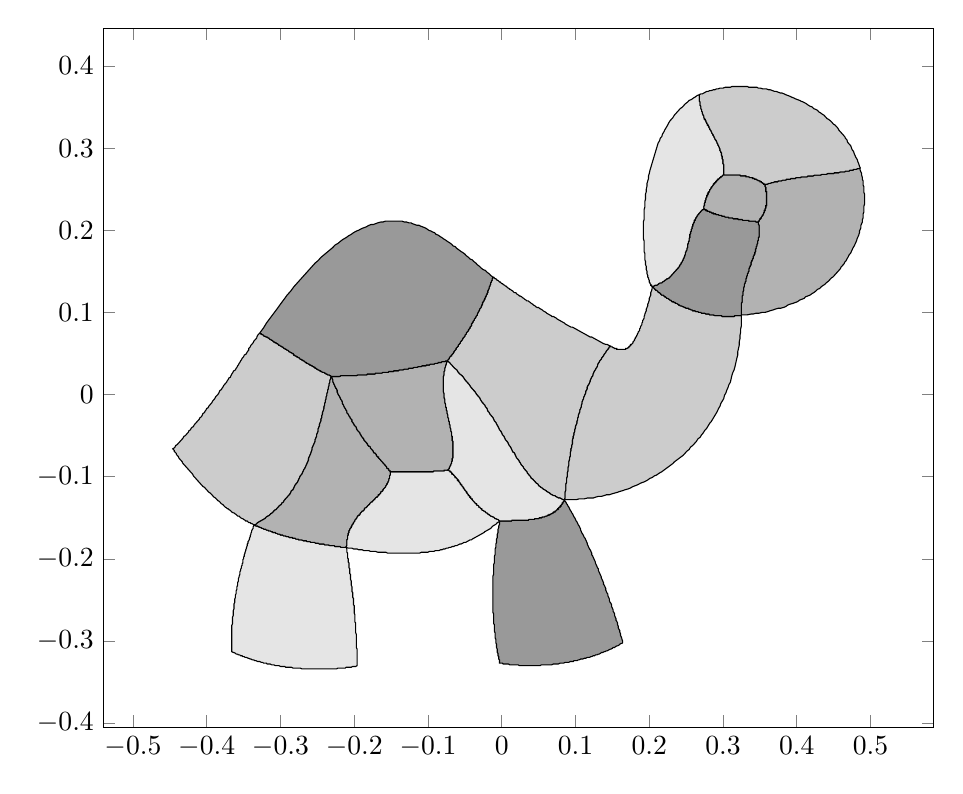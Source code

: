 \begin{tikzpicture}%
\begin{axis}[width=1\textwidth]%
\addplot[fill=gray!20] coordinates {%
(-0.336,-0.159)%
(-0.335,-0.159)%
(-0.333,-0.16)%
(-0.332,-0.16)%
(-0.331,-0.16)%
(-0.33,-0.161)%
(-0.329,-0.161)%
(-0.327,-0.162)%
(-0.326,-0.162)%
(-0.325,-0.163)%
(-0.324,-0.163)%
(-0.322,-0.164)%
(-0.321,-0.164)%
(-0.32,-0.164)%
(-0.319,-0.165)%
(-0.317,-0.165)%
(-0.316,-0.166)%
(-0.315,-0.166)%
(-0.314,-0.166)%
(-0.312,-0.167)%
(-0.311,-0.167)%
(-0.31,-0.168)%
(-0.309,-0.168)%
(-0.307,-0.168)%
(-0.306,-0.169)%
(-0.305,-0.169)%
(-0.303,-0.17)%
(-0.302,-0.17)%
(-0.301,-0.17)%
(-0.3,-0.171)%
(-0.298,-0.171)%
(-0.297,-0.171)%
(-0.296,-0.172)%
(-0.294,-0.172)%
(-0.293,-0.172)%
(-0.292,-0.173)%
(-0.29,-0.173)%
(-0.289,-0.173)%
(-0.288,-0.174)%
(-0.286,-0.174)%
(-0.285,-0.174)%
(-0.284,-0.174)%
(-0.283,-0.175)%
(-0.281,-0.175)%
(-0.28,-0.175)%
(-0.279,-0.176)%
(-0.277,-0.176)%
(-0.276,-0.176)%
(-0.275,-0.177)%
(-0.273,-0.177)%
(-0.272,-0.177)%
(-0.271,-0.177)%
(-0.269,-0.178)%
(-0.268,-0.178)%
(-0.267,-0.178)%
(-0.265,-0.178)%
(-0.264,-0.179)%
(-0.263,-0.179)%
(-0.262,-0.179)%
(-0.26,-0.179)%
(-0.259,-0.18)%
(-0.258,-0.18)%
(-0.256,-0.18)%
(-0.255,-0.18)%
(-0.254,-0.18)%
(-0.252,-0.181)%
(-0.251,-0.181)%
(-0.25,-0.181)%
(-0.249,-0.181)%
(-0.247,-0.182)%
(-0.246,-0.182)%
(-0.245,-0.182)%
(-0.243,-0.182)%
(-0.242,-0.182)%
(-0.241,-0.182)%
(-0.24,-0.183)%
(-0.238,-0.183)%
(-0.237,-0.183)%
(-0.236,-0.183)%
(-0.235,-0.183)%
(-0.233,-0.184)%
(-0.232,-0.184)%
(-0.231,-0.184)%
(-0.23,-0.184)%
(-0.228,-0.184)%
(-0.227,-0.184)%
(-0.226,-0.185)%
(-0.225,-0.185)%
(-0.224,-0.185)%
(-0.222,-0.185)%
(-0.221,-0.185)%
(-0.22,-0.185)%
(-0.219,-0.185)%
(-0.218,-0.186)%
(-0.216,-0.186)%
(-0.215,-0.186)%
(-0.214,-0.186)%
(-0.213,-0.186)%
(-0.212,-0.186)%
(-0.211,-0.186)%
(-0.211,-0.186)%
(-0.21,-0.188)%
(-0.21,-0.189)%
(-0.21,-0.19)%
(-0.21,-0.192)%
(-0.209,-0.193)%
(-0.209,-0.194)%
(-0.209,-0.196)%
(-0.209,-0.197)%
(-0.209,-0.199)%
(-0.208,-0.2)%
(-0.208,-0.201)%
(-0.208,-0.203)%
(-0.208,-0.204)%
(-0.207,-0.205)%
(-0.207,-0.207)%
(-0.207,-0.208)%
(-0.207,-0.21)%
(-0.207,-0.211)%
(-0.206,-0.212)%
(-0.206,-0.214)%
(-0.206,-0.215)%
(-0.206,-0.217)%
(-0.206,-0.218)%
(-0.205,-0.219)%
(-0.205,-0.221)%
(-0.205,-0.222)%
(-0.205,-0.224)%
(-0.205,-0.225)%
(-0.204,-0.227)%
(-0.204,-0.228)%
(-0.204,-0.23)%
(-0.204,-0.231)%
(-0.204,-0.232)%
(-0.203,-0.234)%
(-0.203,-0.235)%
(-0.203,-0.237)%
(-0.203,-0.238)%
(-0.203,-0.24)%
(-0.202,-0.241)%
(-0.202,-0.243)%
(-0.202,-0.244)%
(-0.202,-0.246)%
(-0.202,-0.247)%
(-0.201,-0.248)%
(-0.201,-0.25)%
(-0.201,-0.251)%
(-0.201,-0.253)%
(-0.201,-0.254)%
(-0.201,-0.256)%
(-0.2,-0.257)%
(-0.2,-0.259)%
(-0.2,-0.26)%
(-0.2,-0.262)%
(-0.2,-0.263)%
(-0.2,-0.265)%
(-0.2,-0.266)%
(-0.199,-0.268)%
(-0.199,-0.269)%
(-0.199,-0.271)%
(-0.199,-0.272)%
(-0.199,-0.274)%
(-0.199,-0.275)%
(-0.199,-0.277)%
(-0.198,-0.278)%
(-0.198,-0.28)%
(-0.198,-0.281)%
(-0.198,-0.283)%
(-0.198,-0.284)%
(-0.198,-0.286)%
(-0.198,-0.287)%
(-0.198,-0.289)%
(-0.198,-0.29)%
(-0.197,-0.292)%
(-0.197,-0.293)%
(-0.197,-0.295)%
(-0.197,-0.296)%
(-0.197,-0.298)%
(-0.197,-0.299)%
(-0.197,-0.301)%
(-0.197,-0.302)%
(-0.197,-0.304)%
(-0.197,-0.305)%
(-0.197,-0.307)%
(-0.197,-0.308)%
(-0.196,-0.31)%
(-0.196,-0.311)%
(-0.196,-0.313)%
(-0.196,-0.314)%
(-0.196,-0.316)%
(-0.196,-0.317)%
(-0.196,-0.319)%
(-0.196,-0.32)%
(-0.196,-0.322)%
(-0.196,-0.323)%
(-0.196,-0.324)%
(-0.196,-0.326)%
(-0.196,-0.327)%
(-0.196,-0.329)%
(-0.196,-0.33)%
(-0.196,-0.33)%
(-0.198,-0.331)%
(-0.199,-0.331)%
(-0.201,-0.331)%
(-0.202,-0.331)%
(-0.204,-0.332)%
(-0.206,-0.332)%
(-0.207,-0.332)%
(-0.209,-0.332)%
(-0.211,-0.332)%
(-0.212,-0.333)%
(-0.214,-0.333)%
(-0.216,-0.333)%
(-0.217,-0.333)%
(-0.219,-0.333)%
(-0.221,-0.333)%
(-0.222,-0.333)%
(-0.224,-0.334)%
(-0.226,-0.334)%
(-0.228,-0.334)%
(-0.229,-0.334)%
(-0.231,-0.334)%
(-0.233,-0.334)%
(-0.235,-0.334)%
(-0.236,-0.334)%
(-0.238,-0.334)%
(-0.24,-0.334)%
(-0.242,-0.334)%
(-0.243,-0.334)%
(-0.245,-0.334)%
(-0.247,-0.334)%
(-0.249,-0.334)%
(-0.251,-0.334)%
(-0.252,-0.334)%
(-0.254,-0.334)%
(-0.256,-0.334)%
(-0.258,-0.334)%
(-0.26,-0.334)%
(-0.262,-0.334)%
(-0.263,-0.334)%
(-0.265,-0.334)%
(-0.267,-0.334)%
(-0.269,-0.334)%
(-0.271,-0.334)%
(-0.273,-0.333)%
(-0.274,-0.333)%
(-0.276,-0.333)%
(-0.278,-0.333)%
(-0.28,-0.333)%
(-0.282,-0.333)%
(-0.283,-0.333)%
(-0.285,-0.332)%
(-0.287,-0.332)%
(-0.289,-0.332)%
(-0.291,-0.332)%
(-0.293,-0.332)%
(-0.294,-0.331)%
(-0.296,-0.331)%
(-0.298,-0.331)%
(-0.3,-0.331)%
(-0.302,-0.33)%
(-0.303,-0.33)%
(-0.305,-0.33)%
(-0.307,-0.33)%
(-0.309,-0.329)%
(-0.31,-0.329)%
(-0.312,-0.329)%
(-0.314,-0.328)%
(-0.316,-0.328)%
(-0.318,-0.328)%
(-0.319,-0.327)%
(-0.321,-0.327)%
(-0.323,-0.327)%
(-0.324,-0.326)%
(-0.326,-0.326)%
(-0.328,-0.325)%
(-0.33,-0.325)%
(-0.331,-0.325)%
(-0.333,-0.324)%
(-0.335,-0.324)%
(-0.336,-0.323)%
(-0.338,-0.323)%
(-0.34,-0.322)%
(-0.341,-0.322)%
(-0.343,-0.321)%
(-0.344,-0.321)%
(-0.346,-0.32)%
(-0.348,-0.32)%
(-0.349,-0.319)%
(-0.351,-0.319)%
(-0.352,-0.318)%
(-0.354,-0.318)%
(-0.355,-0.317)%
(-0.357,-0.317)%
(-0.358,-0.316)%
(-0.36,-0.316)%
(-0.361,-0.315)%
(-0.363,-0.314)%
(-0.364,-0.314)%
(-0.366,-0.313)%
(-0.366,-0.313)%
(-0.366,-0.312)%
(-0.366,-0.31)%
(-0.366,-0.309)%
(-0.366,-0.308)%
(-0.366,-0.306)%
(-0.366,-0.305)%
(-0.366,-0.303)%
(-0.366,-0.302)%
(-0.366,-0.3)%
(-0.366,-0.299)%
(-0.366,-0.297)%
(-0.366,-0.296)%
(-0.366,-0.294)%
(-0.366,-0.293)%
(-0.366,-0.291)%
(-0.366,-0.29)%
(-0.366,-0.288)%
(-0.366,-0.287)%
(-0.366,-0.285)%
(-0.366,-0.284)%
(-0.366,-0.282)%
(-0.366,-0.281)%
(-0.365,-0.279)%
(-0.365,-0.277)%
(-0.365,-0.276)%
(-0.365,-0.274)%
(-0.365,-0.273)%
(-0.365,-0.271)%
(-0.364,-0.269)%
(-0.364,-0.268)%
(-0.364,-0.266)%
(-0.364,-0.265)%
(-0.364,-0.263)%
(-0.363,-0.261)%
(-0.363,-0.26)%
(-0.363,-0.258)%
(-0.363,-0.257)%
(-0.363,-0.255)%
(-0.362,-0.253)%
(-0.362,-0.252)%
(-0.362,-0.25)%
(-0.362,-0.249)%
(-0.361,-0.247)%
(-0.361,-0.245)%
(-0.361,-0.244)%
(-0.36,-0.242)%
(-0.36,-0.24)%
(-0.36,-0.239)%
(-0.359,-0.237)%
(-0.359,-0.235)%
(-0.359,-0.234)%
(-0.358,-0.232)%
(-0.358,-0.231)%
(-0.358,-0.229)%
(-0.357,-0.227)%
(-0.357,-0.226)%
(-0.357,-0.224)%
(-0.356,-0.222)%
(-0.356,-0.221)%
(-0.355,-0.219)%
(-0.355,-0.218)%
(-0.355,-0.216)%
(-0.354,-0.214)%
(-0.354,-0.213)%
(-0.353,-0.211)%
(-0.353,-0.209)%
(-0.352,-0.208)%
(-0.352,-0.206)%
(-0.351,-0.205)%
(-0.351,-0.203)%
(-0.351,-0.201)%
(-0.35,-0.2)%
(-0.35,-0.198)%
(-0.349,-0.197)%
(-0.349,-0.195)%
(-0.348,-0.193)%
(-0.348,-0.192)%
(-0.347,-0.19)%
(-0.347,-0.189)%
(-0.346,-0.187)%
(-0.346,-0.186)%
(-0.345,-0.184)%
(-0.345,-0.182)%
(-0.344,-0.181)%
(-0.344,-0.179)%
(-0.343,-0.178)%
(-0.342,-0.176)%
(-0.342,-0.175)%
(-0.341,-0.173)%
(-0.341,-0.172)%
(-0.34,-0.17)%
(-0.34,-0.169)%
(-0.339,-0.167)%
(-0.339,-0.166)%
(-0.338,-0.164)%
(-0.337,-0.163)%
(-0.337,-0.161)%
(-0.336,-0.16)%
(-0.336,-0.159)%
};%
%
%
\addplot[fill=gray!40] coordinates {%
(-0.328,0.075)%
(-0.327,0.074)%
(-0.326,0.074)%
(-0.325,0.073)%
(-0.324,0.073)%
(-0.323,0.072)%
(-0.322,0.071)%
(-0.321,0.071)%
(-0.319,0.07)%
(-0.318,0.07)%
(-0.317,0.069)%
(-0.316,0.069)%
(-0.315,0.068)%
(-0.314,0.067)%
(-0.313,0.067)%
(-0.312,0.066)%
(-0.311,0.066)%
(-0.31,0.065)%
(-0.309,0.064)%
(-0.308,0.064)%
(-0.307,0.063)%
(-0.306,0.063)%
(-0.305,0.062)%
(-0.304,0.062)%
(-0.303,0.061)%
(-0.302,0.06)%
(-0.301,0.06)%
(-0.3,0.059)%
(-0.299,0.059)%
(-0.298,0.058)%
(-0.297,0.058)%
(-0.296,0.057)%
(-0.295,0.056)%
(-0.294,0.056)%
(-0.293,0.055)%
(-0.292,0.055)%
(-0.291,0.054)%
(-0.29,0.054)%
(-0.289,0.053)%
(-0.288,0.052)%
(-0.287,0.052)%
(-0.286,0.051)%
(-0.285,0.051)%
(-0.284,0.05)%
(-0.283,0.05)%
(-0.282,0.049)%
(-0.282,0.048)%
(-0.281,0.048)%
(-0.28,0.047)%
(-0.279,0.047)%
(-0.278,0.046)%
(-0.277,0.046)%
(-0.276,0.045)%
(-0.275,0.045)%
(-0.274,0.044)%
(-0.273,0.043)%
(-0.272,0.043)%
(-0.271,0.042)%
(-0.27,0.042)%
(-0.269,0.041)%
(-0.268,0.041)%
(-0.267,0.04)%
(-0.267,0.04)%
(-0.266,0.039)%
(-0.265,0.039)%
(-0.264,0.038)%
(-0.263,0.038)%
(-0.262,0.037)%
(-0.261,0.037)%
(-0.26,0.036)%
(-0.259,0.036)%
(-0.258,0.035)%
(-0.257,0.035)%
(-0.256,0.034)%
(-0.255,0.034)%
(-0.254,0.033)%
(-0.253,0.033)%
(-0.253,0.032)%
(-0.252,0.032)%
(-0.251,0.031)%
(-0.25,0.031)%
(-0.249,0.03)%
(-0.248,0.03)%
(-0.247,0.029)%
(-0.246,0.029)%
(-0.245,0.028)%
(-0.244,0.028)%
(-0.243,0.027)%
(-0.242,0.027)%
(-0.241,0.027)%
(-0.24,0.026)%
(-0.239,0.026)%
(-0.238,0.025)%
(-0.237,0.025)%
(-0.236,0.024)%
(-0.235,0.024)%
(-0.234,0.024)%
(-0.233,0.023)%
(-0.232,0.023)%
(-0.231,0.022)%
(-0.231,0.022)%
(-0.232,0.02)%
(-0.232,0.019)%
(-0.233,0.017)%
(-0.233,0.015)%
(-0.234,0.013)%
(-0.234,0.011)%
(-0.235,0.009)%
(-0.235,0.007)%
(-0.236,0.005)%
(-0.236,0.003)%
(-0.237,0.001)%
(-0.237,-0.001)%
(-0.238,-0.003)%
(-0.238,-0.005)%
(-0.239,-0.007)%
(-0.239,-0.009)%
(-0.24,-0.011)%
(-0.24,-0.013)%
(-0.241,-0.015)%
(-0.241,-0.017)%
(-0.242,-0.02)%
(-0.243,-0.022)%
(-0.243,-0.024)%
(-0.244,-0.026)%
(-0.244,-0.028)%
(-0.245,-0.03)%
(-0.245,-0.032)%
(-0.246,-0.034)%
(-0.247,-0.036)%
(-0.247,-0.038)%
(-0.248,-0.04)%
(-0.249,-0.042)%
(-0.249,-0.045)%
(-0.25,-0.047)%
(-0.251,-0.049)%
(-0.251,-0.051)%
(-0.252,-0.053)%
(-0.253,-0.055)%
(-0.253,-0.057)%
(-0.254,-0.059)%
(-0.255,-0.061)%
(-0.256,-0.063)%
(-0.257,-0.065)%
(-0.257,-0.067)%
(-0.258,-0.069)%
(-0.259,-0.072)%
(-0.26,-0.074)%
(-0.261,-0.076)%
(-0.262,-0.078)%
(-0.262,-0.08)%
(-0.263,-0.082)%
(-0.264,-0.084)%
(-0.265,-0.086)%
(-0.266,-0.088)%
(-0.267,-0.09)%
(-0.268,-0.091)%
(-0.269,-0.093)%
(-0.27,-0.095)%
(-0.271,-0.097)%
(-0.273,-0.099)%
(-0.274,-0.101)%
(-0.275,-0.103)%
(-0.276,-0.105)%
(-0.277,-0.107)%
(-0.278,-0.108)%
(-0.28,-0.11)%
(-0.281,-0.112)%
(-0.282,-0.114)%
(-0.283,-0.116)%
(-0.285,-0.117)%
(-0.286,-0.119)%
(-0.287,-0.121)%
(-0.289,-0.123)%
(-0.29,-0.124)%
(-0.292,-0.126)%
(-0.293,-0.127)%
(-0.295,-0.129)%
(-0.296,-0.131)%
(-0.298,-0.132)%
(-0.299,-0.134)%
(-0.301,-0.135)%
(-0.303,-0.137)%
(-0.304,-0.138)%
(-0.306,-0.14)%
(-0.308,-0.141)%
(-0.31,-0.143)%
(-0.311,-0.144)%
(-0.313,-0.145)%
(-0.315,-0.147)%
(-0.317,-0.148)%
(-0.319,-0.149)%
(-0.321,-0.151)%
(-0.323,-0.152)%
(-0.325,-0.153)%
(-0.327,-0.154)%
(-0.329,-0.155)%
(-0.331,-0.156)%
(-0.333,-0.158)%
(-0.336,-0.159)%
(-0.336,-0.159)%
(-0.337,-0.158)%
(-0.339,-0.157)%
(-0.34,-0.157)%
(-0.341,-0.156)%
(-0.343,-0.156)%
(-0.344,-0.155)%
(-0.345,-0.154)%
(-0.347,-0.154)%
(-0.348,-0.153)%
(-0.35,-0.152)%
(-0.351,-0.151)%
(-0.352,-0.151)%
(-0.354,-0.15)%
(-0.355,-0.149)%
(-0.356,-0.148)%
(-0.358,-0.148)%
(-0.359,-0.147)%
(-0.36,-0.146)%
(-0.362,-0.145)%
(-0.363,-0.144)%
(-0.364,-0.144)%
(-0.366,-0.143)%
(-0.367,-0.142)%
(-0.368,-0.141)%
(-0.37,-0.14)%
(-0.371,-0.139)%
(-0.372,-0.139)%
(-0.373,-0.138)%
(-0.375,-0.137)%
(-0.376,-0.136)%
(-0.377,-0.135)%
(-0.378,-0.134)%
(-0.38,-0.133)%
(-0.381,-0.132)%
(-0.382,-0.131)%
(-0.383,-0.13)%
(-0.385,-0.129)%
(-0.386,-0.128)%
(-0.387,-0.127)%
(-0.388,-0.126)%
(-0.39,-0.125)%
(-0.391,-0.124)%
(-0.392,-0.123)%
(-0.393,-0.122)%
(-0.394,-0.121)%
(-0.395,-0.12)%
(-0.397,-0.119)%
(-0.398,-0.118)%
(-0.399,-0.117)%
(-0.4,-0.116)%
(-0.401,-0.115)%
(-0.402,-0.114)%
(-0.403,-0.113)%
(-0.405,-0.112)%
(-0.406,-0.111)%
(-0.407,-0.11)%
(-0.408,-0.109)%
(-0.409,-0.108)%
(-0.41,-0.107)%
(-0.411,-0.106)%
(-0.412,-0.105)%
(-0.413,-0.104)%
(-0.414,-0.103)%
(-0.415,-0.102)%
(-0.416,-0.101)%
(-0.417,-0.1)%
(-0.418,-0.099)%
(-0.419,-0.097)%
(-0.42,-0.096)%
(-0.421,-0.095)%
(-0.422,-0.094)%
(-0.423,-0.093)%
(-0.424,-0.092)%
(-0.425,-0.091)%
(-0.426,-0.09)%
(-0.427,-0.089)%
(-0.428,-0.088)%
(-0.429,-0.087)%
(-0.43,-0.086)%
(-0.431,-0.085)%
(-0.432,-0.084)%
(-0.433,-0.083)%
(-0.433,-0.082)%
(-0.434,-0.081)%
(-0.435,-0.08)%
(-0.436,-0.079)%
(-0.437,-0.078)%
(-0.438,-0.077)%
(-0.438,-0.076)%
(-0.439,-0.075)%
(-0.44,-0.074)%
(-0.441,-0.073)%
(-0.441,-0.072)%
(-0.442,-0.071)%
(-0.443,-0.07)%
(-0.444,-0.069)%
(-0.444,-0.068)%
(-0.445,-0.067)%
(-0.446,-0.066)%
(-0.446,-0.066)%
(-0.444,-0.065)%
(-0.443,-0.064)%
(-0.442,-0.062)%
(-0.44,-0.061)%
(-0.439,-0.06)%
(-0.437,-0.058)%
(-0.436,-0.057)%
(-0.435,-0.056)%
(-0.433,-0.054)%
(-0.432,-0.053)%
(-0.431,-0.051)%
(-0.429,-0.05)%
(-0.428,-0.049)%
(-0.426,-0.047)%
(-0.425,-0.046)%
(-0.424,-0.044)%
(-0.422,-0.043)%
(-0.421,-0.041)%
(-0.42,-0.04)%
(-0.418,-0.039)%
(-0.417,-0.037)%
(-0.416,-0.036)%
(-0.414,-0.034)%
(-0.413,-0.033)%
(-0.411,-0.031)%
(-0.41,-0.03)%
(-0.409,-0.028)%
(-0.407,-0.027)%
(-0.406,-0.025)%
(-0.405,-0.023)%
(-0.403,-0.022)%
(-0.402,-0.02)%
(-0.401,-0.019)%
(-0.4,-0.017)%
(-0.398,-0.016)%
(-0.397,-0.014)%
(-0.396,-0.013)%
(-0.394,-0.011)%
(-0.393,-0.01)%
(-0.392,-0.008)%
(-0.39,-0.006)%
(-0.389,-0.005)%
(-0.388,-0.003)%
(-0.387,-0.002)%
(-0.385,-0.0)%
(-0.384,0.001)%
(-0.383,0.003)%
(-0.382,0.005)%
(-0.38,0.006)%
(-0.379,0.008)%
(-0.378,0.009)%
(-0.377,0.011)%
(-0.376,0.012)%
(-0.374,0.014)%
(-0.373,0.015)%
(-0.372,0.017)%
(-0.371,0.018)%
(-0.37,0.02)%
(-0.368,0.021)%
(-0.367,0.023)%
(-0.366,0.025)%
(-0.365,0.026)%
(-0.364,0.028)%
(-0.363,0.029)%
(-0.361,0.03)%
(-0.36,0.032)%
(-0.359,0.033)%
(-0.358,0.035)%
(-0.357,0.036)%
(-0.356,0.038)%
(-0.355,0.039)%
(-0.354,0.041)%
(-0.353,0.042)%
(-0.352,0.044)%
(-0.351,0.045)%
(-0.35,0.046)%
(-0.349,0.048)%
(-0.347,0.049)%
(-0.346,0.05)%
(-0.345,0.052)%
(-0.344,0.053)%
(-0.343,0.054)%
(-0.343,0.056)%
(-0.342,0.057)%
(-0.341,0.058)%
(-0.34,0.06)%
(-0.339,0.061)%
(-0.338,0.062)%
(-0.337,0.063)%
(-0.336,0.065)%
(-0.335,0.066)%
(-0.334,0.067)%
(-0.333,0.068)%
(-0.332,0.069)%
(-0.332,0.07)%
(-0.331,0.072)%
(-0.33,0.073)%
(-0.329,0.074)%
(-0.328,0.075)%
};%
%
%
\addplot[fill=gray!60] coordinates {%
(-0.336,-0.159)%
(-0.335,-0.159)%
(-0.333,-0.16)%
(-0.332,-0.16)%
(-0.331,-0.16)%
(-0.33,-0.161)%
(-0.329,-0.161)%
(-0.327,-0.162)%
(-0.326,-0.162)%
(-0.325,-0.163)%
(-0.324,-0.163)%
(-0.322,-0.164)%
(-0.321,-0.164)%
(-0.32,-0.164)%
(-0.319,-0.165)%
(-0.317,-0.165)%
(-0.316,-0.166)%
(-0.315,-0.166)%
(-0.314,-0.166)%
(-0.312,-0.167)%
(-0.311,-0.167)%
(-0.31,-0.168)%
(-0.309,-0.168)%
(-0.307,-0.168)%
(-0.306,-0.169)%
(-0.305,-0.169)%
(-0.303,-0.17)%
(-0.302,-0.17)%
(-0.301,-0.17)%
(-0.3,-0.171)%
(-0.298,-0.171)%
(-0.297,-0.171)%
(-0.296,-0.172)%
(-0.294,-0.172)%
(-0.293,-0.172)%
(-0.292,-0.173)%
(-0.29,-0.173)%
(-0.289,-0.173)%
(-0.288,-0.174)%
(-0.286,-0.174)%
(-0.285,-0.174)%
(-0.284,-0.174)%
(-0.283,-0.175)%
(-0.281,-0.175)%
(-0.28,-0.175)%
(-0.279,-0.176)%
(-0.277,-0.176)%
(-0.276,-0.176)%
(-0.275,-0.177)%
(-0.273,-0.177)%
(-0.272,-0.177)%
(-0.271,-0.177)%
(-0.269,-0.178)%
(-0.268,-0.178)%
(-0.267,-0.178)%
(-0.265,-0.178)%
(-0.264,-0.179)%
(-0.263,-0.179)%
(-0.262,-0.179)%
(-0.26,-0.179)%
(-0.259,-0.18)%
(-0.258,-0.18)%
(-0.256,-0.18)%
(-0.255,-0.18)%
(-0.254,-0.18)%
(-0.252,-0.181)%
(-0.251,-0.181)%
(-0.25,-0.181)%
(-0.249,-0.181)%
(-0.247,-0.182)%
(-0.246,-0.182)%
(-0.245,-0.182)%
(-0.243,-0.182)%
(-0.242,-0.182)%
(-0.241,-0.182)%
(-0.24,-0.183)%
(-0.238,-0.183)%
(-0.237,-0.183)%
(-0.236,-0.183)%
(-0.235,-0.183)%
(-0.233,-0.184)%
(-0.232,-0.184)%
(-0.231,-0.184)%
(-0.23,-0.184)%
(-0.228,-0.184)%
(-0.227,-0.184)%
(-0.226,-0.185)%
(-0.225,-0.185)%
(-0.224,-0.185)%
(-0.222,-0.185)%
(-0.221,-0.185)%
(-0.22,-0.185)%
(-0.219,-0.185)%
(-0.218,-0.186)%
(-0.216,-0.186)%
(-0.215,-0.186)%
(-0.214,-0.186)%
(-0.213,-0.186)%
(-0.212,-0.186)%
(-0.211,-0.186)%
(-0.211,-0.186)%
(-0.211,-0.185)%
(-0.21,-0.184)%
(-0.21,-0.182)%
(-0.21,-0.181)%
(-0.21,-0.179)%
(-0.21,-0.178)%
(-0.21,-0.177)%
(-0.209,-0.176)%
(-0.209,-0.174)%
(-0.209,-0.173)%
(-0.209,-0.172)%
(-0.208,-0.171)%
(-0.208,-0.169)%
(-0.207,-0.168)%
(-0.207,-0.167)%
(-0.207,-0.166)%
(-0.206,-0.165)%
(-0.206,-0.164)%
(-0.205,-0.163)%
(-0.204,-0.162)%
(-0.204,-0.161)%
(-0.203,-0.16)%
(-0.203,-0.159)%
(-0.202,-0.158)%
(-0.201,-0.157)%
(-0.201,-0.156)%
(-0.2,-0.155)%
(-0.199,-0.154)%
(-0.199,-0.153)%
(-0.198,-0.152)%
(-0.197,-0.151)%
(-0.196,-0.15)%
(-0.196,-0.149)%
(-0.195,-0.148)%
(-0.194,-0.147)%
(-0.193,-0.147)%
(-0.192,-0.146)%
(-0.192,-0.145)%
(-0.191,-0.144)%
(-0.19,-0.143)%
(-0.189,-0.142)%
(-0.188,-0.142)%
(-0.187,-0.141)%
(-0.186,-0.14)%
(-0.186,-0.139)%
(-0.185,-0.138)%
(-0.184,-0.138)%
(-0.183,-0.137)%
(-0.182,-0.136)%
(-0.181,-0.135)%
(-0.18,-0.134)%
(-0.179,-0.134)%
(-0.179,-0.133)%
(-0.178,-0.132)%
(-0.177,-0.131)%
(-0.176,-0.131)%
(-0.175,-0.13)%
(-0.174,-0.129)%
(-0.173,-0.128)%
(-0.172,-0.128)%
(-0.172,-0.127)%
(-0.171,-0.126)%
(-0.17,-0.125)%
(-0.169,-0.125)%
(-0.168,-0.124)%
(-0.167,-0.123)%
(-0.167,-0.122)%
(-0.166,-0.122)%
(-0.165,-0.121)%
(-0.164,-0.12)%
(-0.164,-0.119)%
(-0.163,-0.118)%
(-0.162,-0.118)%
(-0.161,-0.117)%
(-0.161,-0.116)%
(-0.16,-0.115)%
(-0.159,-0.114)%
(-0.159,-0.114)%
(-0.158,-0.113)%
(-0.157,-0.112)%
(-0.157,-0.111)%
(-0.156,-0.11)%
(-0.156,-0.109)%
(-0.155,-0.109)%
(-0.155,-0.108)%
(-0.154,-0.107)%
(-0.154,-0.106)%
(-0.153,-0.105)%
(-0.153,-0.104)%
(-0.153,-0.103)%
(-0.152,-0.102)%
(-0.152,-0.101)%
(-0.152,-0.1)%
(-0.152,-0.099)%
(-0.151,-0.098)%
(-0.151,-0.097)%
(-0.151,-0.096)%
(-0.151,-0.095)%
(-0.151,-0.094)%
(-0.151,-0.094)%
(-0.151,-0.093)%
(-0.152,-0.093)%
(-0.153,-0.092)%
(-0.153,-0.091)%
(-0.154,-0.09)%
(-0.155,-0.09)%
(-0.156,-0.089)%
(-0.156,-0.088)%
(-0.157,-0.087)%
(-0.158,-0.086)%
(-0.158,-0.086)%
(-0.159,-0.085)%
(-0.16,-0.084)%
(-0.161,-0.083)%
(-0.161,-0.083)%
(-0.162,-0.082)%
(-0.163,-0.081)%
(-0.164,-0.08)%
(-0.164,-0.08)%
(-0.165,-0.079)%
(-0.166,-0.078)%
(-0.167,-0.077)%
(-0.167,-0.076)%
(-0.168,-0.076)%
(-0.169,-0.075)%
(-0.17,-0.074)%
(-0.17,-0.073)%
(-0.171,-0.072)%
(-0.172,-0.071)%
(-0.173,-0.071)%
(-0.174,-0.07)%
(-0.174,-0.069)%
(-0.175,-0.068)%
(-0.176,-0.067)%
(-0.177,-0.066)%
(-0.178,-0.065)%
(-0.178,-0.064)%
(-0.179,-0.063)%
(-0.18,-0.063)%
(-0.181,-0.062)%
(-0.182,-0.061)%
(-0.182,-0.06)%
(-0.183,-0.059)%
(-0.184,-0.058)%
(-0.185,-0.057)%
(-0.186,-0.056)%
(-0.187,-0.055)%
(-0.187,-0.054)%
(-0.188,-0.053)%
(-0.189,-0.052)%
(-0.19,-0.051)%
(-0.191,-0.049)%
(-0.192,-0.048)%
(-0.192,-0.047)%
(-0.193,-0.046)%
(-0.194,-0.045)%
(-0.195,-0.044)%
(-0.196,-0.043)%
(-0.197,-0.041)%
(-0.197,-0.04)%
(-0.198,-0.039)%
(-0.199,-0.038)%
(-0.2,-0.037)%
(-0.201,-0.035)%
(-0.202,-0.034)%
(-0.203,-0.033)%
(-0.203,-0.031)%
(-0.204,-0.03)%
(-0.205,-0.029)%
(-0.206,-0.027)%
(-0.207,-0.026)%
(-0.208,-0.024)%
(-0.209,-0.023)%
(-0.21,-0.022)%
(-0.21,-0.02)%
(-0.211,-0.019)%
(-0.212,-0.017)%
(-0.213,-0.016)%
(-0.214,-0.014)%
(-0.215,-0.012)%
(-0.216,-0.011)%
(-0.216,-0.009)%
(-0.217,-0.007)%
(-0.218,-0.006)%
(-0.219,-0.004)%
(-0.22,-0.002)%
(-0.221,-0.001)%
(-0.222,0.001)%
(-0.223,0.003)%
(-0.223,0.005)%
(-0.224,0.007)%
(-0.225,0.008)%
(-0.226,0.01)%
(-0.227,0.012)%
(-0.228,0.014)%
(-0.229,0.016)%
(-0.229,0.018)%
(-0.23,0.02)%
(-0.231,0.022)%
(-0.231,0.022)%
(-0.232,0.02)%
(-0.232,0.019)%
(-0.233,0.017)%
(-0.233,0.015)%
(-0.234,0.013)%
(-0.234,0.011)%
(-0.235,0.009)%
(-0.235,0.007)%
(-0.236,0.005)%
(-0.236,0.003)%
(-0.237,0.001)%
(-0.237,-0.001)%
(-0.238,-0.003)%
(-0.238,-0.005)%
(-0.239,-0.007)%
(-0.239,-0.009)%
(-0.24,-0.011)%
(-0.24,-0.013)%
(-0.241,-0.015)%
(-0.241,-0.017)%
(-0.242,-0.02)%
(-0.243,-0.022)%
(-0.243,-0.024)%
(-0.244,-0.026)%
(-0.244,-0.028)%
(-0.245,-0.03)%
(-0.245,-0.032)%
(-0.246,-0.034)%
(-0.247,-0.036)%
(-0.247,-0.038)%
(-0.248,-0.04)%
(-0.249,-0.042)%
(-0.249,-0.045)%
(-0.25,-0.047)%
(-0.251,-0.049)%
(-0.251,-0.051)%
(-0.252,-0.053)%
(-0.253,-0.055)%
(-0.253,-0.057)%
(-0.254,-0.059)%
(-0.255,-0.061)%
(-0.256,-0.063)%
(-0.257,-0.065)%
(-0.257,-0.067)%
(-0.258,-0.069)%
(-0.259,-0.072)%
(-0.26,-0.074)%
(-0.261,-0.076)%
(-0.262,-0.078)%
(-0.262,-0.08)%
(-0.263,-0.082)%
(-0.264,-0.084)%
(-0.265,-0.086)%
(-0.266,-0.088)%
(-0.267,-0.09)%
(-0.268,-0.091)%
(-0.269,-0.093)%
(-0.27,-0.095)%
(-0.271,-0.097)%
(-0.273,-0.099)%
(-0.274,-0.101)%
(-0.275,-0.103)%
(-0.276,-0.105)%
(-0.277,-0.107)%
(-0.278,-0.108)%
(-0.28,-0.11)%
(-0.281,-0.112)%
(-0.282,-0.114)%
(-0.283,-0.116)%
(-0.285,-0.117)%
(-0.286,-0.119)%
(-0.287,-0.121)%
(-0.289,-0.123)%
(-0.29,-0.124)%
(-0.292,-0.126)%
(-0.293,-0.127)%
(-0.295,-0.129)%
(-0.296,-0.131)%
(-0.298,-0.132)%
(-0.299,-0.134)%
(-0.301,-0.135)%
(-0.303,-0.137)%
(-0.304,-0.138)%
(-0.306,-0.14)%
(-0.308,-0.141)%
(-0.31,-0.143)%
(-0.311,-0.144)%
(-0.313,-0.145)%
(-0.315,-0.147)%
(-0.317,-0.148)%
(-0.319,-0.149)%
(-0.321,-0.151)%
(-0.323,-0.152)%
(-0.325,-0.153)%
(-0.327,-0.154)%
(-0.329,-0.155)%
(-0.331,-0.156)%
(-0.333,-0.158)%
(-0.336,-0.159)%
};%
%
%
\addplot[fill=gray!80] coordinates {%
(-0.003,-0.154)%
(-0.003,-0.156)%
(-0.003,-0.158)%
(-0.004,-0.16)%
(-0.004,-0.162)%
(-0.005,-0.164)%
(-0.005,-0.166)%
(-0.005,-0.168)%
(-0.006,-0.17)%
(-0.006,-0.172)%
(-0.006,-0.174)%
(-0.007,-0.176)%
(-0.007,-0.178)%
(-0.007,-0.18)%
(-0.008,-0.182)%
(-0.008,-0.184)%
(-0.008,-0.186)%
(-0.009,-0.188)%
(-0.009,-0.19)%
(-0.009,-0.191)%
(-0.009,-0.193)%
(-0.009,-0.195)%
(-0.01,-0.197)%
(-0.01,-0.199)%
(-0.01,-0.201)%
(-0.01,-0.203)%
(-0.01,-0.205)%
(-0.011,-0.207)%
(-0.011,-0.209)%
(-0.011,-0.211)%
(-0.011,-0.213)%
(-0.011,-0.215)%
(-0.011,-0.217)%
(-0.011,-0.219)%
(-0.012,-0.221)%
(-0.012,-0.223)%
(-0.012,-0.225)%
(-0.012,-0.227)%
(-0.012,-0.228)%
(-0.012,-0.23)%
(-0.012,-0.232)%
(-0.012,-0.234)%
(-0.012,-0.236)%
(-0.012,-0.238)%
(-0.012,-0.24)%
(-0.012,-0.242)%
(-0.012,-0.243)%
(-0.012,-0.245)%
(-0.012,-0.247)%
(-0.012,-0.249)%
(-0.012,-0.251)%
(-0.012,-0.253)%
(-0.012,-0.254)%
(-0.012,-0.256)%
(-0.012,-0.258)%
(-0.012,-0.26)%
(-0.012,-0.261)%
(-0.012,-0.263)%
(-0.012,-0.265)%
(-0.011,-0.267)%
(-0.011,-0.268)%
(-0.011,-0.27)%
(-0.011,-0.272)%
(-0.011,-0.274)%
(-0.011,-0.275)%
(-0.011,-0.277)%
(-0.011,-0.279)%
(-0.01,-0.28)%
(-0.01,-0.282)%
(-0.01,-0.284)%
(-0.01,-0.285)%
(-0.01,-0.287)%
(-0.01,-0.288)%
(-0.009,-0.29)%
(-0.009,-0.292)%
(-0.009,-0.293)%
(-0.009,-0.295)%
(-0.009,-0.296)%
(-0.008,-0.298)%
(-0.008,-0.299)%
(-0.008,-0.301)%
(-0.008,-0.302)%
(-0.007,-0.304)%
(-0.007,-0.305)%
(-0.007,-0.307)%
(-0.007,-0.308)%
(-0.006,-0.31)%
(-0.006,-0.311)%
(-0.006,-0.312)%
(-0.006,-0.314)%
(-0.005,-0.315)%
(-0.005,-0.317)%
(-0.005,-0.318)%
(-0.004,-0.319)%
(-0.004,-0.321)%
(-0.004,-0.322)%
(-0.003,-0.323)%
(-0.003,-0.324)%
(-0.003,-0.326)%
(-0.003,-0.327)%
(-0.003,-0.327)%
(-0.001,-0.327)%
(0.001,-0.327)%
(0.002,-0.328)%
(0.004,-0.328)%
(0.006,-0.328)%
(0.007,-0.328)%
(0.009,-0.328)%
(0.011,-0.329)%
(0.012,-0.329)%
(0.014,-0.329)%
(0.016,-0.329)%
(0.017,-0.329)%
(0.019,-0.329)%
(0.021,-0.329)%
(0.022,-0.329)%
(0.024,-0.33)%
(0.026,-0.33)%
(0.028,-0.33)%
(0.029,-0.33)%
(0.031,-0.33)%
(0.033,-0.33)%
(0.035,-0.33)%
(0.036,-0.33)%
(0.038,-0.33)%
(0.04,-0.33)%
(0.042,-0.33)%
(0.043,-0.33)%
(0.045,-0.33)%
(0.047,-0.33)%
(0.049,-0.33)%
(0.05,-0.33)%
(0.052,-0.33)%
(0.054,-0.329)%
(0.056,-0.329)%
(0.058,-0.329)%
(0.059,-0.329)%
(0.061,-0.329)%
(0.063,-0.329)%
(0.065,-0.329)%
(0.066,-0.329)%
(0.068,-0.329)%
(0.07,-0.328)%
(0.072,-0.328)%
(0.074,-0.328)%
(0.075,-0.328)%
(0.077,-0.328)%
(0.079,-0.327)%
(0.081,-0.327)%
(0.082,-0.327)%
(0.084,-0.327)%
(0.086,-0.326)%
(0.088,-0.326)%
(0.09,-0.326)%
(0.091,-0.326)%
(0.093,-0.325)%
(0.095,-0.325)%
(0.097,-0.325)%
(0.098,-0.324)%
(0.1,-0.324)%
(0.102,-0.324)%
(0.104,-0.323)%
(0.105,-0.323)%
(0.107,-0.322)%
(0.109,-0.322)%
(0.11,-0.322)%
(0.112,-0.321)%
(0.114,-0.321)%
(0.116,-0.32)%
(0.117,-0.32)%
(0.119,-0.32)%
(0.121,-0.319)%
(0.122,-0.319)%
(0.124,-0.318)%
(0.126,-0.318)%
(0.127,-0.317)%
(0.129,-0.317)%
(0.131,-0.316)%
(0.132,-0.316)%
(0.134,-0.315)%
(0.135,-0.314)%
(0.137,-0.314)%
(0.139,-0.313)%
(0.14,-0.313)%
(0.142,-0.312)%
(0.143,-0.312)%
(0.145,-0.311)%
(0.147,-0.31)%
(0.148,-0.31)%
(0.15,-0.309)%
(0.151,-0.308)%
(0.153,-0.308)%
(0.154,-0.307)%
(0.156,-0.306)%
(0.157,-0.306)%
(0.159,-0.305)%
(0.16,-0.304)%
(0.162,-0.303)%
(0.163,-0.303)%
(0.164,-0.302)%
(0.164,-0.302)%
(0.164,-0.3)%
(0.163,-0.298)%
(0.163,-0.297)%
(0.162,-0.295)%
(0.161,-0.293)%
(0.161,-0.291)%
(0.16,-0.289)%
(0.16,-0.287)%
(0.159,-0.286)%
(0.158,-0.284)%
(0.158,-0.282)%
(0.157,-0.28)%
(0.157,-0.278)%
(0.156,-0.276)%
(0.155,-0.275)%
(0.155,-0.273)%
(0.154,-0.271)%
(0.153,-0.269)%
(0.153,-0.267)%
(0.152,-0.265)%
(0.151,-0.264)%
(0.151,-0.262)%
(0.15,-0.26)%
(0.149,-0.258)%
(0.149,-0.256)%
(0.148,-0.254)%
(0.147,-0.253)%
(0.146,-0.251)%
(0.146,-0.249)%
(0.145,-0.247)%
(0.144,-0.245)%
(0.144,-0.243)%
(0.143,-0.242)%
(0.142,-0.24)%
(0.141,-0.238)%
(0.141,-0.236)%
(0.14,-0.234)%
(0.139,-0.232)%
(0.138,-0.231)%
(0.138,-0.229)%
(0.137,-0.227)%
(0.136,-0.225)%
(0.135,-0.223)%
(0.135,-0.222)%
(0.134,-0.22)%
(0.133,-0.218)%
(0.132,-0.216)%
(0.131,-0.214)%
(0.131,-0.212)%
(0.13,-0.211)%
(0.129,-0.209)%
(0.128,-0.207)%
(0.127,-0.205)%
(0.127,-0.204)%
(0.126,-0.202)%
(0.125,-0.2)%
(0.124,-0.198)%
(0.123,-0.196)%
(0.122,-0.195)%
(0.122,-0.193)%
(0.121,-0.191)%
(0.12,-0.189)%
(0.119,-0.188)%
(0.118,-0.186)%
(0.117,-0.184)%
(0.116,-0.182)%
(0.116,-0.181)%
(0.115,-0.179)%
(0.114,-0.177)%
(0.113,-0.175)%
(0.112,-0.174)%
(0.111,-0.172)%
(0.11,-0.17)%
(0.109,-0.169)%
(0.108,-0.167)%
(0.107,-0.165)%
(0.107,-0.164)%
(0.106,-0.162)%
(0.105,-0.16)%
(0.104,-0.159)%
(0.103,-0.157)%
(0.102,-0.155)%
(0.101,-0.154)%
(0.1,-0.152)%
(0.099,-0.15)%
(0.098,-0.149)%
(0.097,-0.147)%
(0.096,-0.145)%
(0.095,-0.144)%
(0.094,-0.142)%
(0.093,-0.141)%
(0.092,-0.139)%
(0.091,-0.137)%
(0.09,-0.136)%
(0.089,-0.134)%
(0.088,-0.133)%
(0.087,-0.131)%
(0.086,-0.13)%
(0.085,-0.128)%
(0.085,-0.128)%
(0.085,-0.129)%
(0.084,-0.13)%
(0.084,-0.13)%
(0.083,-0.131)%
(0.083,-0.132)%
(0.082,-0.132)%
(0.082,-0.133)%
(0.081,-0.134)%
(0.081,-0.134)%
(0.08,-0.135)%
(0.08,-0.136)%
(0.079,-0.136)%
(0.079,-0.137)%
(0.078,-0.137)%
(0.077,-0.138)%
(0.077,-0.139)%
(0.076,-0.139)%
(0.076,-0.14)%
(0.075,-0.14)%
(0.074,-0.141)%
(0.074,-0.141)%
(0.073,-0.142)%
(0.072,-0.142)%
(0.072,-0.143)%
(0.071,-0.143)%
(0.07,-0.143)%
(0.07,-0.144)%
(0.069,-0.144)%
(0.068,-0.145)%
(0.067,-0.145)%
(0.067,-0.145)%
(0.066,-0.146)%
(0.065,-0.146)%
(0.064,-0.146)%
(0.064,-0.147)%
(0.063,-0.147)%
(0.062,-0.147)%
(0.061,-0.148)%
(0.06,-0.148)%
(0.06,-0.148)%
(0.059,-0.148)%
(0.058,-0.149)%
(0.057,-0.149)%
(0.056,-0.149)%
(0.055,-0.149)%
(0.054,-0.15)%
(0.054,-0.15)%
(0.053,-0.15)%
(0.052,-0.15)%
(0.051,-0.15)%
(0.05,-0.151)%
(0.049,-0.151)%
(0.048,-0.151)%
(0.047,-0.151)%
(0.046,-0.151)%
(0.045,-0.151)%
(0.044,-0.152)%
(0.043,-0.152)%
(0.042,-0.152)%
(0.041,-0.152)%
(0.04,-0.152)%
(0.039,-0.152)%
(0.038,-0.152)%
(0.037,-0.152)%
(0.036,-0.153)%
(0.035,-0.153)%
(0.034,-0.153)%
(0.033,-0.153)%
(0.032,-0.153)%
(0.031,-0.153)%
(0.03,-0.153)%
(0.029,-0.153)%
(0.028,-0.153)%
(0.027,-0.153)%
(0.026,-0.153)%
(0.025,-0.153)%
(0.024,-0.153)%
(0.022,-0.153)%
(0.021,-0.153)%
(0.02,-0.153)%
(0.019,-0.153)%
(0.018,-0.153)%
(0.017,-0.153)%
(0.016,-0.153)%
(0.014,-0.153)%
(0.013,-0.154)%
(0.012,-0.154)%
(0.011,-0.154)%
(0.01,-0.154)%
(0.009,-0.154)%
(0.007,-0.154)%
(0.006,-0.154)%
(0.005,-0.154)%
(0.004,-0.154)%
(0.002,-0.154)%
(0.001,-0.154)%
(-1.239e-05,-0.154)%
(-0.001,-0.154)%
(-0.003,-0.154)%
};%
%
%
\addplot[fill=gray!20] coordinates {%
(-0.211,-0.186)%
(-0.211,-0.185)%
(-0.21,-0.184)%
(-0.21,-0.182)%
(-0.21,-0.181)%
(-0.21,-0.179)%
(-0.21,-0.178)%
(-0.21,-0.177)%
(-0.209,-0.176)%
(-0.209,-0.174)%
(-0.209,-0.173)%
(-0.209,-0.172)%
(-0.208,-0.171)%
(-0.208,-0.169)%
(-0.207,-0.168)%
(-0.207,-0.167)%
(-0.207,-0.166)%
(-0.206,-0.165)%
(-0.206,-0.164)%
(-0.205,-0.163)%
(-0.204,-0.162)%
(-0.204,-0.161)%
(-0.203,-0.16)%
(-0.203,-0.159)%
(-0.202,-0.158)%
(-0.201,-0.157)%
(-0.201,-0.156)%
(-0.2,-0.155)%
(-0.199,-0.154)%
(-0.199,-0.153)%
(-0.198,-0.152)%
(-0.197,-0.151)%
(-0.196,-0.15)%
(-0.196,-0.149)%
(-0.195,-0.148)%
(-0.194,-0.147)%
(-0.193,-0.147)%
(-0.192,-0.146)%
(-0.192,-0.145)%
(-0.191,-0.144)%
(-0.19,-0.143)%
(-0.189,-0.142)%
(-0.188,-0.142)%
(-0.187,-0.141)%
(-0.186,-0.14)%
(-0.186,-0.139)%
(-0.185,-0.138)%
(-0.184,-0.138)%
(-0.183,-0.137)%
(-0.182,-0.136)%
(-0.181,-0.135)%
(-0.18,-0.134)%
(-0.179,-0.134)%
(-0.179,-0.133)%
(-0.178,-0.132)%
(-0.177,-0.131)%
(-0.176,-0.131)%
(-0.175,-0.13)%
(-0.174,-0.129)%
(-0.173,-0.128)%
(-0.172,-0.128)%
(-0.172,-0.127)%
(-0.171,-0.126)%
(-0.17,-0.125)%
(-0.169,-0.125)%
(-0.168,-0.124)%
(-0.167,-0.123)%
(-0.167,-0.122)%
(-0.166,-0.122)%
(-0.165,-0.121)%
(-0.164,-0.12)%
(-0.164,-0.119)%
(-0.163,-0.118)%
(-0.162,-0.118)%
(-0.161,-0.117)%
(-0.161,-0.116)%
(-0.16,-0.115)%
(-0.159,-0.114)%
(-0.159,-0.114)%
(-0.158,-0.113)%
(-0.157,-0.112)%
(-0.157,-0.111)%
(-0.156,-0.11)%
(-0.156,-0.109)%
(-0.155,-0.109)%
(-0.155,-0.108)%
(-0.154,-0.107)%
(-0.154,-0.106)%
(-0.153,-0.105)%
(-0.153,-0.104)%
(-0.153,-0.103)%
(-0.152,-0.102)%
(-0.152,-0.101)%
(-0.152,-0.1)%
(-0.152,-0.099)%
(-0.151,-0.098)%
(-0.151,-0.097)%
(-0.151,-0.096)%
(-0.151,-0.095)%
(-0.151,-0.094)%
(-0.151,-0.094)%
(-0.15,-0.094)%
(-0.148,-0.094)%
(-0.147,-0.094)%
(-0.146,-0.094)%
(-0.145,-0.094)%
(-0.144,-0.094)%
(-0.143,-0.094)%
(-0.141,-0.094)%
(-0.14,-0.094)%
(-0.139,-0.094)%
(-0.138,-0.094)%
(-0.137,-0.094)%
(-0.136,-0.094)%
(-0.135,-0.094)%
(-0.134,-0.094)%
(-0.133,-0.094)%
(-0.132,-0.094)%
(-0.131,-0.094)%
(-0.13,-0.094)%
(-0.129,-0.094)%
(-0.128,-0.094)%
(-0.127,-0.094)%
(-0.126,-0.094)%
(-0.125,-0.094)%
(-0.124,-0.094)%
(-0.123,-0.094)%
(-0.122,-0.094)%
(-0.121,-0.094)%
(-0.12,-0.094)%
(-0.119,-0.094)%
(-0.118,-0.094)%
(-0.117,-0.094)%
(-0.116,-0.094)%
(-0.115,-0.094)%
(-0.114,-0.094)%
(-0.113,-0.094)%
(-0.112,-0.094)%
(-0.112,-0.094)%
(-0.111,-0.094)%
(-0.11,-0.094)%
(-0.109,-0.094)%
(-0.108,-0.094)%
(-0.107,-0.094)%
(-0.106,-0.094)%
(-0.106,-0.094)%
(-0.105,-0.094)%
(-0.104,-0.094)%
(-0.103,-0.094)%
(-0.102,-0.094)%
(-0.102,-0.094)%
(-0.101,-0.094)%
(-0.1,-0.094)%
(-0.099,-0.094)%
(-0.099,-0.094)%
(-0.098,-0.094)%
(-0.097,-0.094)%
(-0.096,-0.094)%
(-0.096,-0.094)%
(-0.095,-0.094)%
(-0.094,-0.094)%
(-0.094,-0.094)%
(-0.093,-0.094)%
(-0.092,-0.093)%
(-0.091,-0.093)%
(-0.091,-0.093)%
(-0.09,-0.093)%
(-0.089,-0.093)%
(-0.089,-0.093)%
(-0.088,-0.093)%
(-0.088,-0.093)%
(-0.087,-0.093)%
(-0.086,-0.093)%
(-0.086,-0.093)%
(-0.085,-0.093)%
(-0.085,-0.093)%
(-0.084,-0.093)%
(-0.083,-0.093)%
(-0.083,-0.093)%
(-0.082,-0.093)%
(-0.082,-0.093)%
(-0.081,-0.093)%
(-0.081,-0.093)%
(-0.08,-0.093)%
(-0.08,-0.093)%
(-0.079,-0.093)%
(-0.079,-0.093)%
(-0.078,-0.093)%
(-0.078,-0.092)%
(-0.077,-0.092)%
(-0.077,-0.092)%
(-0.076,-0.092)%
(-0.076,-0.092)%
(-0.075,-0.092)%
(-0.075,-0.092)%
(-0.074,-0.092)%
(-0.074,-0.092)%
(-0.073,-0.092)%
(-0.073,-0.092)%
(-0.073,-0.092)%
(-0.073,-0.092)%
(-0.072,-0.092)%
(-0.071,-0.093)%
(-0.07,-0.093)%
(-0.07,-0.094)%
(-0.069,-0.094)%
(-0.068,-0.095)%
(-0.068,-0.096)%
(-0.067,-0.096)%
(-0.067,-0.097)%
(-0.066,-0.097)%
(-0.065,-0.098)%
(-0.065,-0.098)%
(-0.064,-0.099)%
(-0.064,-0.099)%
(-0.063,-0.1)%
(-0.063,-0.101)%
(-0.062,-0.101)%
(-0.061,-0.102)%
(-0.061,-0.102)%
(-0.06,-0.103)%
(-0.06,-0.104)%
(-0.059,-0.104)%
(-0.059,-0.105)%
(-0.058,-0.105)%
(-0.058,-0.106)%
(-0.057,-0.107)%
(-0.057,-0.107)%
(-0.056,-0.108)%
(-0.056,-0.109)%
(-0.055,-0.109)%
(-0.055,-0.11)%
(-0.054,-0.11)%
(-0.054,-0.111)%
(-0.053,-0.112)%
(-0.053,-0.112)%
(-0.052,-0.113)%
(-0.052,-0.114)%
(-0.051,-0.114)%
(-0.051,-0.115)%
(-0.05,-0.116)%
(-0.05,-0.116)%
(-0.049,-0.117)%
(-0.049,-0.117)%
(-0.048,-0.118)%
(-0.048,-0.119)%
(-0.047,-0.119)%
(-0.047,-0.12)%
(-0.046,-0.121)%
(-0.046,-0.121)%
(-0.045,-0.122)%
(-0.045,-0.123)%
(-0.044,-0.123)%
(-0.043,-0.124)%
(-0.043,-0.125)%
(-0.042,-0.125)%
(-0.042,-0.126)%
(-0.041,-0.127)%
(-0.04,-0.127)%
(-0.04,-0.128)%
(-0.039,-0.129)%
(-0.039,-0.129)%
(-0.038,-0.13)%
(-0.037,-0.131)%
(-0.037,-0.131)%
(-0.036,-0.132)%
(-0.035,-0.133)%
(-0.034,-0.133)%
(-0.034,-0.134)%
(-0.033,-0.135)%
(-0.032,-0.135)%
(-0.031,-0.136)%
(-0.031,-0.137)%
(-0.03,-0.137)%
(-0.029,-0.138)%
(-0.028,-0.139)%
(-0.027,-0.139)%
(-0.027,-0.14)%
(-0.026,-0.141)%
(-0.025,-0.141)%
(-0.024,-0.142)%
(-0.023,-0.142)%
(-0.022,-0.143)%
(-0.021,-0.144)%
(-0.02,-0.144)%
(-0.019,-0.145)%
(-0.018,-0.146)%
(-0.017,-0.146)%
(-0.016,-0.147)%
(-0.015,-0.148)%
(-0.014,-0.148)%
(-0.012,-0.149)%
(-0.011,-0.149)%
(-0.01,-0.15)%
(-0.009,-0.151)%
(-0.008,-0.151)%
(-0.006,-0.152)%
(-0.005,-0.152)%
(-0.004,-0.153)%
(-0.003,-0.154)%
(-0.003,-0.154)%
(-0.004,-0.155)%
(-0.006,-0.156)%
(-0.008,-0.158)%
(-0.01,-0.159)%
(-0.012,-0.16)%
(-0.013,-0.161)%
(-0.015,-0.163)%
(-0.017,-0.164)%
(-0.019,-0.165)%
(-0.021,-0.166)%
(-0.023,-0.167)%
(-0.024,-0.168)%
(-0.026,-0.169)%
(-0.028,-0.17)%
(-0.03,-0.171)%
(-0.032,-0.172)%
(-0.034,-0.173)%
(-0.036,-0.174)%
(-0.038,-0.175)%
(-0.04,-0.176)%
(-0.041,-0.177)%
(-0.043,-0.177)%
(-0.045,-0.178)%
(-0.047,-0.179)%
(-0.049,-0.18)%
(-0.051,-0.18)%
(-0.053,-0.181)%
(-0.055,-0.182)%
(-0.057,-0.182)%
(-0.059,-0.183)%
(-0.061,-0.184)%
(-0.063,-0.184)%
(-0.065,-0.185)%
(-0.067,-0.185)%
(-0.069,-0.186)%
(-0.071,-0.186)%
(-0.073,-0.187)%
(-0.075,-0.187)%
(-0.077,-0.188)%
(-0.079,-0.188)%
(-0.081,-0.189)%
(-0.083,-0.189)%
(-0.085,-0.19)%
(-0.088,-0.19)%
(-0.09,-0.19)%
(-0.092,-0.191)%
(-0.094,-0.191)%
(-0.096,-0.191)%
(-0.098,-0.191)%
(-0.1,-0.192)%
(-0.102,-0.192)%
(-0.104,-0.192)%
(-0.107,-0.192)%
(-0.109,-0.192)%
(-0.111,-0.193)%
(-0.113,-0.193)%
(-0.115,-0.193)%
(-0.117,-0.193)%
(-0.119,-0.193)%
(-0.122,-0.193)%
(-0.124,-0.193)%
(-0.126,-0.193)%
(-0.128,-0.193)%
(-0.13,-0.193)%
(-0.133,-0.193)%
(-0.135,-0.193)%
(-0.137,-0.193)%
(-0.139,-0.193)%
(-0.141,-0.193)%
(-0.144,-0.193)%
(-0.146,-0.193)%
(-0.148,-0.193)%
(-0.15,-0.193)%
(-0.153,-0.193)%
(-0.155,-0.193)%
(-0.157,-0.192)%
(-0.159,-0.192)%
(-0.162,-0.192)%
(-0.164,-0.192)%
(-0.166,-0.192)%
(-0.168,-0.192)%
(-0.171,-0.191)%
(-0.173,-0.191)%
(-0.175,-0.191)%
(-0.178,-0.191)%
(-0.18,-0.19)%
(-0.182,-0.19)%
(-0.185,-0.19)%
(-0.187,-0.19)%
(-0.189,-0.189)%
(-0.192,-0.189)%
(-0.194,-0.189)%
(-0.196,-0.188)%
(-0.199,-0.188)%
(-0.201,-0.188)%
(-0.203,-0.187)%
(-0.206,-0.187)%
(-0.208,-0.187)%
(-0.211,-0.186)%
};%
%
%
\addplot[fill=gray!40] coordinates {%
(-0.012,0.143)%
(-0.012,0.142)%
(-0.013,0.141)%
(-0.013,0.14)%
(-0.013,0.139)%
(-0.014,0.138)%
(-0.014,0.137)%
(-0.015,0.136)%
(-0.015,0.135)%
(-0.015,0.134)%
(-0.016,0.133)%
(-0.016,0.132)%
(-0.017,0.131)%
(-0.017,0.13)%
(-0.017,0.129)%
(-0.018,0.128)%
(-0.018,0.127)%
(-0.019,0.126)%
(-0.019,0.124)%
(-0.02,0.123)%
(-0.02,0.122)%
(-0.021,0.121)%
(-0.021,0.12)%
(-0.022,0.119)%
(-0.022,0.118)%
(-0.023,0.117)%
(-0.023,0.116)%
(-0.024,0.115)%
(-0.024,0.114)%
(-0.025,0.113)%
(-0.026,0.112)%
(-0.026,0.11)%
(-0.027,0.109)%
(-0.027,0.108)%
(-0.028,0.107)%
(-0.028,0.106)%
(-0.029,0.105)%
(-0.03,0.104)%
(-0.03,0.103)%
(-0.031,0.102)%
(-0.031,0.101)%
(-0.032,0.1)%
(-0.033,0.098)%
(-0.033,0.097)%
(-0.034,0.096)%
(-0.035,0.095)%
(-0.035,0.094)%
(-0.036,0.093)%
(-0.037,0.092)%
(-0.037,0.091)%
(-0.038,0.09)%
(-0.039,0.089)%
(-0.039,0.088)%
(-0.04,0.087)%
(-0.041,0.086)%
(-0.041,0.084)%
(-0.042,0.083)%
(-0.043,0.082)%
(-0.043,0.081)%
(-0.044,0.08)%
(-0.045,0.079)%
(-0.045,0.078)%
(-0.046,0.077)%
(-0.047,0.076)%
(-0.048,0.075)%
(-0.048,0.074)%
(-0.049,0.073)%
(-0.05,0.072)%
(-0.05,0.071)%
(-0.051,0.07)%
(-0.052,0.069)%
(-0.053,0.068)%
(-0.053,0.067)%
(-0.054,0.066)%
(-0.055,0.065)%
(-0.056,0.064)%
(-0.056,0.063)%
(-0.057,0.062)%
(-0.058,0.061)%
(-0.059,0.06)%
(-0.059,0.059)%
(-0.06,0.058)%
(-0.061,0.057)%
(-0.062,0.056)%
(-0.062,0.055)%
(-0.063,0.054)%
(-0.064,0.053)%
(-0.065,0.052)%
(-0.065,0.051)%
(-0.066,0.05)%
(-0.067,0.049)%
(-0.068,0.048)%
(-0.068,0.047)%
(-0.069,0.047)%
(-0.07,0.046)%
(-0.071,0.045)%
(-0.071,0.044)%
(-0.072,0.043)%
(-0.073,0.042)%
(-0.074,0.041)%
(-0.074,0.041)%
(-0.071,0.039)%
(-0.069,0.037)%
(-0.066,0.034)%
(-0.064,0.032)%
(-0.061,0.03)%
(-0.059,0.027)%
(-0.057,0.025)%
(-0.054,0.023)%
(-0.052,0.021)%
(-0.05,0.018)%
(-0.048,0.016)%
(-0.046,0.014)%
(-0.044,0.012)%
(-0.042,0.009)%
(-0.04,0.007)%
(-0.038,0.005)%
(-0.036,0.003)%
(-0.034,0.0)%
(-0.032,-0.002)%
(-0.03,-0.004)%
(-0.029,-0.006)%
(-0.027,-0.009)%
(-0.025,-0.011)%
(-0.023,-0.013)%
(-0.022,-0.015)%
(-0.02,-0.017)%
(-0.019,-0.02)%
(-0.017,-0.022)%
(-0.016,-0.024)%
(-0.014,-0.026)%
(-0.012,-0.028)%
(-0.011,-0.03)%
(-0.01,-0.032)%
(-0.008,-0.034)%
(-0.007,-0.036)%
(-0.005,-0.039)%
(-0.004,-0.041)%
(-0.003,-0.043)%
(-0.001,-0.045)%
(0.0,-0.047)%
(0.001,-0.049)%
(0.003,-0.051)%
(0.004,-0.053)%
(0.005,-0.055)%
(0.007,-0.057)%
(0.008,-0.058)%
(0.009,-0.06)%
(0.01,-0.062)%
(0.012,-0.064)%
(0.013,-0.066)%
(0.014,-0.068)%
(0.015,-0.07)%
(0.017,-0.071)%
(0.018,-0.073)%
(0.019,-0.075)%
(0.02,-0.077)%
(0.021,-0.078)%
(0.023,-0.08)%
(0.024,-0.082)%
(0.025,-0.083)%
(0.026,-0.085)%
(0.028,-0.087)%
(0.029,-0.088)%
(0.03,-0.09)%
(0.031,-0.091)%
(0.033,-0.093)%
(0.034,-0.094)%
(0.035,-0.096)%
(0.036,-0.097)%
(0.038,-0.099)%
(0.039,-0.1)%
(0.04,-0.102)%
(0.042,-0.103)%
(0.043,-0.104)%
(0.045,-0.106)%
(0.046,-0.107)%
(0.047,-0.108)%
(0.049,-0.109)%
(0.05,-0.111)%
(0.052,-0.112)%
(0.053,-0.113)%
(0.055,-0.114)%
(0.056,-0.115)%
(0.058,-0.116)%
(0.06,-0.117)%
(0.061,-0.118)%
(0.063,-0.119)%
(0.065,-0.12)%
(0.066,-0.121)%
(0.068,-0.122)%
(0.07,-0.123)%
(0.072,-0.123)%
(0.073,-0.124)%
(0.075,-0.125)%
(0.077,-0.126)%
(0.079,-0.126)%
(0.081,-0.127)%
(0.083,-0.128)%
(0.085,-0.128)%
(0.085,-0.128)%
(0.086,-0.126)%
(0.086,-0.123)%
(0.086,-0.121)%
(0.086,-0.119)%
(0.087,-0.116)%
(0.087,-0.114)%
(0.087,-0.112)%
(0.087,-0.109)%
(0.088,-0.107)%
(0.088,-0.105)%
(0.088,-0.102)%
(0.089,-0.1)%
(0.089,-0.098)%
(0.089,-0.095)%
(0.09,-0.093)%
(0.09,-0.091)%
(0.09,-0.089)%
(0.091,-0.086)%
(0.091,-0.084)%
(0.091,-0.082)%
(0.092,-0.079)%
(0.092,-0.077)%
(0.093,-0.075)%
(0.093,-0.073)%
(0.093,-0.071)%
(0.094,-0.068)%
(0.094,-0.066)%
(0.095,-0.064)%
(0.095,-0.062)%
(0.096,-0.06)%
(0.096,-0.058)%
(0.096,-0.055)%
(0.097,-0.053)%
(0.097,-0.051)%
(0.098,-0.049)%
(0.098,-0.047)%
(0.099,-0.045)%
(0.099,-0.043)%
(0.1,-0.041)%
(0.1,-0.039)%
(0.101,-0.037)%
(0.102,-0.035)%
(0.102,-0.033)%
(0.103,-0.031)%
(0.103,-0.029)%
(0.104,-0.027)%
(0.104,-0.025)%
(0.105,-0.023)%
(0.106,-0.021)%
(0.106,-0.019)%
(0.107,-0.017)%
(0.108,-0.015)%
(0.108,-0.013)%
(0.109,-0.011)%
(0.109,-0.009)%
(0.11,-0.007)%
(0.111,-0.005)%
(0.111,-0.004)%
(0.112,-0.002)%
(0.113,-8.439e-07)%
(0.114,0.002)%
(0.114,0.004)%
(0.115,0.005)%
(0.116,0.007)%
(0.116,0.009)%
(0.117,0.011)%
(0.118,0.012)%
(0.119,0.014)%
(0.12,0.016)%
(0.12,0.017)%
(0.121,0.019)%
(0.122,0.021)%
(0.123,0.022)%
(0.124,0.024)%
(0.124,0.025)%
(0.125,0.027)%
(0.126,0.029)%
(0.127,0.03)%
(0.128,0.032)%
(0.129,0.033)%
(0.13,0.035)%
(0.13,0.036)%
(0.131,0.038)%
(0.132,0.039)%
(0.133,0.041)%
(0.134,0.042)%
(0.135,0.043)%
(0.136,0.045)%
(0.137,0.046)%
(0.138,0.047)%
(0.139,0.049)%
(0.14,0.05)%
(0.141,0.051)%
(0.142,0.053)%
(0.143,0.054)%
(0.144,0.055)%
(0.145,0.056)%
(0.146,0.058)%
(0.147,0.059)%
(0.147,0.059)%
(0.145,0.06)%
(0.143,0.061)%
(0.141,0.061)%
(0.138,0.062)%
(0.136,0.063)%
(0.134,0.064)%
(0.132,0.065)%
(0.13,0.066)%
(0.128,0.067)%
(0.126,0.068)%
(0.124,0.069)%
(0.122,0.07)%
(0.12,0.07)%
(0.118,0.071)%
(0.116,0.072)%
(0.114,0.073)%
(0.112,0.074)%
(0.11,0.075)%
(0.108,0.076)%
(0.106,0.077)%
(0.104,0.078)%
(0.102,0.079)%
(0.1,0.08)%
(0.098,0.081)%
(0.096,0.082)%
(0.094,0.082)%
(0.092,0.083)%
(0.09,0.084)%
(0.088,0.085)%
(0.086,0.086)%
(0.085,0.087)%
(0.083,0.088)%
(0.081,0.089)%
(0.079,0.09)%
(0.077,0.091)%
(0.075,0.092)%
(0.074,0.093)%
(0.072,0.094)%
(0.07,0.095)%
(0.068,0.095)%
(0.067,0.096)%
(0.065,0.097)%
(0.063,0.098)%
(0.061,0.099)%
(0.06,0.1)%
(0.058,0.101)%
(0.056,0.102)%
(0.055,0.103)%
(0.053,0.104)%
(0.051,0.105)%
(0.05,0.106)%
(0.048,0.106)%
(0.046,0.107)%
(0.045,0.108)%
(0.043,0.109)%
(0.042,0.11)%
(0.04,0.111)%
(0.039,0.112)%
(0.037,0.113)%
(0.036,0.114)%
(0.034,0.114)%
(0.033,0.115)%
(0.031,0.116)%
(0.03,0.117)%
(0.028,0.118)%
(0.027,0.119)%
(0.025,0.12)%
(0.024,0.12)%
(0.023,0.121)%
(0.021,0.122)%
(0.02,0.123)%
(0.019,0.124)%
(0.017,0.124)%
(0.016,0.125)%
(0.015,0.126)%
(0.013,0.127)%
(0.012,0.128)%
(0.011,0.128)%
(0.01,0.129)%
(0.008,0.13)%
(0.007,0.131)%
(0.006,0.132)%
(0.005,0.132)%
(0.004,0.133)%
(0.002,0.134)%
(0.001,0.135)%
(0.0,0.135)%
(-0.001,0.136)%
(-0.002,0.137)%
(-0.003,0.137)%
(-0.004,0.138)%
(-0.005,0.139)%
(-0.006,0.139)%
(-0.007,0.14)%
(-0.008,0.141)%
(-0.009,0.141)%
(-0.01,0.142)%
(-0.011,0.143)%
(-0.012,0.143)%
};%
%
%
\addplot[fill=gray!60] coordinates {%
(-0.231,0.022)%
(-0.229,0.022)%
(-0.227,0.022)%
(-0.225,0.022)%
(-0.224,0.022)%
(-0.222,0.022)%
(-0.22,0.022)%
(-0.218,0.023)%
(-0.216,0.023)%
(-0.214,0.023)%
(-0.212,0.023)%
(-0.21,0.023)%
(-0.208,0.023)%
(-0.206,0.023)%
(-0.204,0.023)%
(-0.202,0.023)%
(-0.201,0.023)%
(-0.199,0.023)%
(-0.197,0.023)%
(-0.195,0.024)%
(-0.193,0.024)%
(-0.191,0.024)%
(-0.189,0.024)%
(-0.187,0.024)%
(-0.185,0.024)%
(-0.183,0.024)%
(-0.182,0.025)%
(-0.18,0.025)%
(-0.178,0.025)%
(-0.176,0.025)%
(-0.174,0.025)%
(-0.172,0.025)%
(-0.171,0.026)%
(-0.169,0.026)%
(-0.167,0.026)%
(-0.165,0.026)%
(-0.163,0.026)%
(-0.161,0.027)%
(-0.16,0.027)%
(-0.158,0.027)%
(-0.156,0.027)%
(-0.154,0.027)%
(-0.153,0.028)%
(-0.151,0.028)%
(-0.149,0.028)%
(-0.147,0.028)%
(-0.146,0.029)%
(-0.144,0.029)%
(-0.142,0.029)%
(-0.14,0.029)%
(-0.139,0.03)%
(-0.137,0.03)%
(-0.135,0.03)%
(-0.134,0.03)%
(-0.132,0.031)%
(-0.13,0.031)%
(-0.129,0.031)%
(-0.127,0.031)%
(-0.126,0.032)%
(-0.124,0.032)%
(-0.123,0.032)%
(-0.121,0.032)%
(-0.119,0.033)%
(-0.118,0.033)%
(-0.116,0.033)%
(-0.115,0.033)%
(-0.113,0.034)%
(-0.112,0.034)%
(-0.11,0.034)%
(-0.109,0.034)%
(-0.108,0.035)%
(-0.106,0.035)%
(-0.105,0.035)%
(-0.103,0.035)%
(-0.102,0.036)%
(-0.101,0.036)%
(-0.099,0.036)%
(-0.098,0.036)%
(-0.097,0.037)%
(-0.095,0.037)%
(-0.094,0.037)%
(-0.093,0.037)%
(-0.092,0.037)%
(-0.09,0.038)%
(-0.089,0.038)%
(-0.088,0.038)%
(-0.087,0.038)%
(-0.086,0.039)%
(-0.085,0.039)%
(-0.084,0.039)%
(-0.082,0.039)%
(-0.081,0.04)%
(-0.08,0.04)%
(-0.079,0.04)%
(-0.078,0.04)%
(-0.077,0.04)%
(-0.076,0.041)%
(-0.075,0.041)%
(-0.075,0.041)%
(-0.074,0.041)%
(-0.074,0.041)%
(-0.074,0.04)%
(-0.075,0.038)%
(-0.075,0.037)%
(-0.076,0.035)%
(-0.076,0.034)%
(-0.077,0.032)%
(-0.077,0.031)%
(-0.077,0.029)%
(-0.078,0.028)%
(-0.078,0.027)%
(-0.078,0.025)%
(-0.078,0.024)%
(-0.079,0.022)%
(-0.079,0.021)%
(-0.079,0.019)%
(-0.079,0.018)%
(-0.079,0.016)%
(-0.079,0.015)%
(-0.079,0.013)%
(-0.079,0.012)%
(-0.079,0.01)%
(-0.079,0.009)%
(-0.079,0.007)%
(-0.079,0.006)%
(-0.079,0.004)%
(-0.079,0.003)%
(-0.078,0.001)%
(-0.078,-5.809e-05)%
(-0.078,-0.002)%
(-0.078,-0.003)%
(-0.078,-0.004)%
(-0.077,-0.006)%
(-0.077,-0.007)%
(-0.077,-0.009)%
(-0.077,-0.01)%
(-0.076,-0.012)%
(-0.076,-0.013)%
(-0.076,-0.015)%
(-0.075,-0.016)%
(-0.075,-0.018)%
(-0.075,-0.019)%
(-0.074,-0.02)%
(-0.074,-0.022)%
(-0.074,-0.023)%
(-0.073,-0.025)%
(-0.073,-0.026)%
(-0.073,-0.028)%
(-0.072,-0.029)%
(-0.072,-0.03)%
(-0.072,-0.032)%
(-0.071,-0.033)%
(-0.071,-0.035)%
(-0.071,-0.036)%
(-0.07,-0.037)%
(-0.07,-0.039)%
(-0.07,-0.04)%
(-0.069,-0.042)%
(-0.069,-0.043)%
(-0.069,-0.044)%
(-0.068,-0.046)%
(-0.068,-0.047)%
(-0.068,-0.048)%
(-0.068,-0.05)%
(-0.067,-0.051)%
(-0.067,-0.052)%
(-0.067,-0.054)%
(-0.067,-0.055)%
(-0.067,-0.056)%
(-0.066,-0.057)%
(-0.066,-0.059)%
(-0.066,-0.06)%
(-0.066,-0.061)%
(-0.066,-0.063)%
(-0.066,-0.064)%
(-0.066,-0.065)%
(-0.066,-0.066)%
(-0.066,-0.067)%
(-0.066,-0.069)%
(-0.066,-0.07)%
(-0.066,-0.071)%
(-0.066,-0.072)%
(-0.066,-0.073)%
(-0.066,-0.075)%
(-0.066,-0.076)%
(-0.066,-0.077)%
(-0.067,-0.078)%
(-0.067,-0.079)%
(-0.067,-0.08)%
(-0.067,-0.081)%
(-0.068,-0.082)%
(-0.068,-0.084)%
(-0.069,-0.085)%
(-0.069,-0.086)%
(-0.07,-0.087)%
(-0.07,-0.088)%
(-0.071,-0.089)%
(-0.071,-0.09)%
(-0.072,-0.091)%
(-0.073,-0.092)%
(-0.073,-0.092)%
(-0.073,-0.092)%
(-0.073,-0.092)%
(-0.074,-0.092)%
(-0.074,-0.092)%
(-0.075,-0.092)%
(-0.075,-0.092)%
(-0.076,-0.092)%
(-0.076,-0.092)%
(-0.077,-0.092)%
(-0.077,-0.092)%
(-0.078,-0.092)%
(-0.078,-0.093)%
(-0.079,-0.093)%
(-0.079,-0.093)%
(-0.08,-0.093)%
(-0.08,-0.093)%
(-0.081,-0.093)%
(-0.081,-0.093)%
(-0.082,-0.093)%
(-0.082,-0.093)%
(-0.083,-0.093)%
(-0.083,-0.093)%
(-0.084,-0.093)%
(-0.085,-0.093)%
(-0.085,-0.093)%
(-0.086,-0.093)%
(-0.086,-0.093)%
(-0.087,-0.093)%
(-0.088,-0.093)%
(-0.088,-0.093)%
(-0.089,-0.093)%
(-0.089,-0.093)%
(-0.09,-0.093)%
(-0.091,-0.093)%
(-0.091,-0.093)%
(-0.092,-0.093)%
(-0.093,-0.094)%
(-0.094,-0.094)%
(-0.094,-0.094)%
(-0.095,-0.094)%
(-0.096,-0.094)%
(-0.096,-0.094)%
(-0.097,-0.094)%
(-0.098,-0.094)%
(-0.099,-0.094)%
(-0.099,-0.094)%
(-0.1,-0.094)%
(-0.101,-0.094)%
(-0.102,-0.094)%
(-0.102,-0.094)%
(-0.103,-0.094)%
(-0.104,-0.094)%
(-0.105,-0.094)%
(-0.106,-0.094)%
(-0.106,-0.094)%
(-0.107,-0.094)%
(-0.108,-0.094)%
(-0.109,-0.094)%
(-0.11,-0.094)%
(-0.111,-0.094)%
(-0.112,-0.094)%
(-0.112,-0.094)%
(-0.113,-0.094)%
(-0.114,-0.094)%
(-0.115,-0.094)%
(-0.116,-0.094)%
(-0.117,-0.094)%
(-0.118,-0.094)%
(-0.119,-0.094)%
(-0.12,-0.094)%
(-0.121,-0.094)%
(-0.122,-0.094)%
(-0.123,-0.094)%
(-0.124,-0.094)%
(-0.125,-0.094)%
(-0.126,-0.094)%
(-0.127,-0.094)%
(-0.128,-0.094)%
(-0.129,-0.094)%
(-0.13,-0.094)%
(-0.131,-0.094)%
(-0.132,-0.094)%
(-0.133,-0.094)%
(-0.134,-0.094)%
(-0.135,-0.094)%
(-0.136,-0.094)%
(-0.137,-0.094)%
(-0.138,-0.094)%
(-0.139,-0.094)%
(-0.14,-0.094)%
(-0.141,-0.094)%
(-0.143,-0.094)%
(-0.144,-0.094)%
(-0.145,-0.094)%
(-0.146,-0.094)%
(-0.147,-0.094)%
(-0.148,-0.094)%
(-0.15,-0.094)%
(-0.151,-0.094)%
(-0.151,-0.094)%
(-0.151,-0.093)%
(-0.152,-0.093)%
(-0.153,-0.092)%
(-0.153,-0.091)%
(-0.154,-0.09)%
(-0.155,-0.09)%
(-0.156,-0.089)%
(-0.156,-0.088)%
(-0.157,-0.087)%
(-0.158,-0.086)%
(-0.158,-0.086)%
(-0.159,-0.085)%
(-0.16,-0.084)%
(-0.161,-0.083)%
(-0.161,-0.083)%
(-0.162,-0.082)%
(-0.163,-0.081)%
(-0.164,-0.08)%
(-0.164,-0.08)%
(-0.165,-0.079)%
(-0.166,-0.078)%
(-0.167,-0.077)%
(-0.167,-0.076)%
(-0.168,-0.076)%
(-0.169,-0.075)%
(-0.17,-0.074)%
(-0.17,-0.073)%
(-0.171,-0.072)%
(-0.172,-0.071)%
(-0.173,-0.071)%
(-0.174,-0.07)%
(-0.174,-0.069)%
(-0.175,-0.068)%
(-0.176,-0.067)%
(-0.177,-0.066)%
(-0.178,-0.065)%
(-0.178,-0.064)%
(-0.179,-0.063)%
(-0.18,-0.063)%
(-0.181,-0.062)%
(-0.182,-0.061)%
(-0.182,-0.06)%
(-0.183,-0.059)%
(-0.184,-0.058)%
(-0.185,-0.057)%
(-0.186,-0.056)%
(-0.187,-0.055)%
(-0.187,-0.054)%
(-0.188,-0.053)%
(-0.189,-0.052)%
(-0.19,-0.051)%
(-0.191,-0.049)%
(-0.192,-0.048)%
(-0.192,-0.047)%
(-0.193,-0.046)%
(-0.194,-0.045)%
(-0.195,-0.044)%
(-0.196,-0.043)%
(-0.197,-0.041)%
(-0.197,-0.04)%
(-0.198,-0.039)%
(-0.199,-0.038)%
(-0.2,-0.037)%
(-0.201,-0.035)%
(-0.202,-0.034)%
(-0.203,-0.033)%
(-0.203,-0.031)%
(-0.204,-0.03)%
(-0.205,-0.029)%
(-0.206,-0.027)%
(-0.207,-0.026)%
(-0.208,-0.024)%
(-0.209,-0.023)%
(-0.21,-0.022)%
(-0.21,-0.02)%
(-0.211,-0.019)%
(-0.212,-0.017)%
(-0.213,-0.016)%
(-0.214,-0.014)%
(-0.215,-0.012)%
(-0.216,-0.011)%
(-0.216,-0.009)%
(-0.217,-0.007)%
(-0.218,-0.006)%
(-0.219,-0.004)%
(-0.22,-0.002)%
(-0.221,-0.001)%
(-0.222,0.001)%
(-0.223,0.003)%
(-0.223,0.005)%
(-0.224,0.007)%
(-0.225,0.008)%
(-0.226,0.01)%
(-0.227,0.012)%
(-0.228,0.014)%
(-0.229,0.016)%
(-0.229,0.018)%
(-0.23,0.02)%
(-0.231,0.022)%
};%
%
%
\addplot[fill=gray!80] coordinates {%
(-0.328,0.075)%
(-0.327,0.074)%
(-0.326,0.074)%
(-0.325,0.073)%
(-0.324,0.073)%
(-0.323,0.072)%
(-0.322,0.071)%
(-0.321,0.071)%
(-0.319,0.07)%
(-0.318,0.07)%
(-0.317,0.069)%
(-0.316,0.069)%
(-0.315,0.068)%
(-0.314,0.067)%
(-0.313,0.067)%
(-0.312,0.066)%
(-0.311,0.066)%
(-0.31,0.065)%
(-0.309,0.064)%
(-0.308,0.064)%
(-0.307,0.063)%
(-0.306,0.063)%
(-0.305,0.062)%
(-0.304,0.062)%
(-0.303,0.061)%
(-0.302,0.06)%
(-0.301,0.06)%
(-0.3,0.059)%
(-0.299,0.059)%
(-0.298,0.058)%
(-0.297,0.058)%
(-0.296,0.057)%
(-0.295,0.056)%
(-0.294,0.056)%
(-0.293,0.055)%
(-0.292,0.055)%
(-0.291,0.054)%
(-0.29,0.054)%
(-0.289,0.053)%
(-0.288,0.052)%
(-0.287,0.052)%
(-0.286,0.051)%
(-0.285,0.051)%
(-0.284,0.05)%
(-0.283,0.05)%
(-0.282,0.049)%
(-0.282,0.048)%
(-0.281,0.048)%
(-0.28,0.047)%
(-0.279,0.047)%
(-0.278,0.046)%
(-0.277,0.046)%
(-0.276,0.045)%
(-0.275,0.045)%
(-0.274,0.044)%
(-0.273,0.043)%
(-0.272,0.043)%
(-0.271,0.042)%
(-0.27,0.042)%
(-0.269,0.041)%
(-0.268,0.041)%
(-0.267,0.04)%
(-0.267,0.04)%
(-0.266,0.039)%
(-0.265,0.039)%
(-0.264,0.038)%
(-0.263,0.038)%
(-0.262,0.037)%
(-0.261,0.037)%
(-0.26,0.036)%
(-0.259,0.036)%
(-0.258,0.035)%
(-0.257,0.035)%
(-0.256,0.034)%
(-0.255,0.034)%
(-0.254,0.033)%
(-0.253,0.033)%
(-0.253,0.032)%
(-0.252,0.032)%
(-0.251,0.031)%
(-0.25,0.031)%
(-0.249,0.03)%
(-0.248,0.03)%
(-0.247,0.029)%
(-0.246,0.029)%
(-0.245,0.028)%
(-0.244,0.028)%
(-0.243,0.027)%
(-0.242,0.027)%
(-0.241,0.027)%
(-0.24,0.026)%
(-0.239,0.026)%
(-0.238,0.025)%
(-0.237,0.025)%
(-0.236,0.024)%
(-0.235,0.024)%
(-0.234,0.024)%
(-0.233,0.023)%
(-0.232,0.023)%
(-0.231,0.022)%
(-0.231,0.022)%
(-0.229,0.022)%
(-0.227,0.022)%
(-0.225,0.022)%
(-0.224,0.022)%
(-0.222,0.022)%
(-0.22,0.022)%
(-0.218,0.023)%
(-0.216,0.023)%
(-0.214,0.023)%
(-0.212,0.023)%
(-0.21,0.023)%
(-0.208,0.023)%
(-0.206,0.023)%
(-0.204,0.023)%
(-0.202,0.023)%
(-0.201,0.023)%
(-0.199,0.023)%
(-0.197,0.023)%
(-0.195,0.024)%
(-0.193,0.024)%
(-0.191,0.024)%
(-0.189,0.024)%
(-0.187,0.024)%
(-0.185,0.024)%
(-0.183,0.024)%
(-0.182,0.025)%
(-0.18,0.025)%
(-0.178,0.025)%
(-0.176,0.025)%
(-0.174,0.025)%
(-0.172,0.025)%
(-0.171,0.026)%
(-0.169,0.026)%
(-0.167,0.026)%
(-0.165,0.026)%
(-0.163,0.026)%
(-0.161,0.027)%
(-0.16,0.027)%
(-0.158,0.027)%
(-0.156,0.027)%
(-0.154,0.027)%
(-0.153,0.028)%
(-0.151,0.028)%
(-0.149,0.028)%
(-0.147,0.028)%
(-0.146,0.029)%
(-0.144,0.029)%
(-0.142,0.029)%
(-0.14,0.029)%
(-0.139,0.03)%
(-0.137,0.03)%
(-0.135,0.03)%
(-0.134,0.03)%
(-0.132,0.031)%
(-0.13,0.031)%
(-0.129,0.031)%
(-0.127,0.031)%
(-0.126,0.032)%
(-0.124,0.032)%
(-0.123,0.032)%
(-0.121,0.032)%
(-0.119,0.033)%
(-0.118,0.033)%
(-0.116,0.033)%
(-0.115,0.033)%
(-0.113,0.034)%
(-0.112,0.034)%
(-0.11,0.034)%
(-0.109,0.034)%
(-0.108,0.035)%
(-0.106,0.035)%
(-0.105,0.035)%
(-0.103,0.035)%
(-0.102,0.036)%
(-0.101,0.036)%
(-0.099,0.036)%
(-0.098,0.036)%
(-0.097,0.037)%
(-0.095,0.037)%
(-0.094,0.037)%
(-0.093,0.037)%
(-0.092,0.037)%
(-0.09,0.038)%
(-0.089,0.038)%
(-0.088,0.038)%
(-0.087,0.038)%
(-0.086,0.039)%
(-0.085,0.039)%
(-0.084,0.039)%
(-0.082,0.039)%
(-0.081,0.04)%
(-0.08,0.04)%
(-0.079,0.04)%
(-0.078,0.04)%
(-0.077,0.04)%
(-0.076,0.041)%
(-0.075,0.041)%
(-0.075,0.041)%
(-0.074,0.041)%
(-0.074,0.041)%
(-0.073,0.042)%
(-0.072,0.043)%
(-0.071,0.044)%
(-0.071,0.045)%
(-0.07,0.046)%
(-0.069,0.047)%
(-0.068,0.047)%
(-0.068,0.048)%
(-0.067,0.049)%
(-0.066,0.05)%
(-0.065,0.051)%
(-0.065,0.052)%
(-0.064,0.053)%
(-0.063,0.054)%
(-0.062,0.055)%
(-0.062,0.056)%
(-0.061,0.057)%
(-0.06,0.058)%
(-0.059,0.059)%
(-0.059,0.06)%
(-0.058,0.061)%
(-0.057,0.062)%
(-0.056,0.063)%
(-0.056,0.064)%
(-0.055,0.065)%
(-0.054,0.066)%
(-0.053,0.067)%
(-0.053,0.068)%
(-0.052,0.069)%
(-0.051,0.07)%
(-0.05,0.071)%
(-0.05,0.072)%
(-0.049,0.073)%
(-0.048,0.074)%
(-0.048,0.075)%
(-0.047,0.076)%
(-0.046,0.077)%
(-0.045,0.078)%
(-0.045,0.079)%
(-0.044,0.08)%
(-0.043,0.081)%
(-0.043,0.082)%
(-0.042,0.083)%
(-0.041,0.084)%
(-0.041,0.086)%
(-0.04,0.087)%
(-0.039,0.088)%
(-0.039,0.089)%
(-0.038,0.09)%
(-0.037,0.091)%
(-0.037,0.092)%
(-0.036,0.093)%
(-0.035,0.094)%
(-0.035,0.095)%
(-0.034,0.096)%
(-0.033,0.097)%
(-0.033,0.098)%
(-0.032,0.1)%
(-0.031,0.101)%
(-0.031,0.102)%
(-0.03,0.103)%
(-0.03,0.104)%
(-0.029,0.105)%
(-0.028,0.106)%
(-0.028,0.107)%
(-0.027,0.108)%
(-0.027,0.109)%
(-0.026,0.11)%
(-0.026,0.112)%
(-0.025,0.113)%
(-0.024,0.114)%
(-0.024,0.115)%
(-0.023,0.116)%
(-0.023,0.117)%
(-0.022,0.118)%
(-0.022,0.119)%
(-0.021,0.12)%
(-0.021,0.121)%
(-0.02,0.122)%
(-0.02,0.123)%
(-0.019,0.124)%
(-0.019,0.126)%
(-0.018,0.127)%
(-0.018,0.128)%
(-0.017,0.129)%
(-0.017,0.13)%
(-0.017,0.131)%
(-0.016,0.132)%
(-0.016,0.133)%
(-0.015,0.134)%
(-0.015,0.135)%
(-0.015,0.136)%
(-0.014,0.137)%
(-0.014,0.138)%
(-0.013,0.139)%
(-0.013,0.14)%
(-0.013,0.141)%
(-0.012,0.142)%
(-0.012,0.143)%
(-0.012,0.143)%
(-0.015,0.145)%
(-0.017,0.147)%
(-0.02,0.149)%
(-0.022,0.151)%
(-0.025,0.152)%
(-0.028,0.154)%
(-0.03,0.156)%
(-0.033,0.158)%
(-0.035,0.16)%
(-0.038,0.162)%
(-0.04,0.164)%
(-0.043,0.165)%
(-0.045,0.167)%
(-0.048,0.169)%
(-0.05,0.171)%
(-0.053,0.173)%
(-0.055,0.174)%
(-0.058,0.176)%
(-0.061,0.178)%
(-0.063,0.18)%
(-0.066,0.181)%
(-0.068,0.183)%
(-0.071,0.185)%
(-0.073,0.186)%
(-0.076,0.188)%
(-0.078,0.189)%
(-0.081,0.191)%
(-0.083,0.192)%
(-0.086,0.194)%
(-0.089,0.195)%
(-0.091,0.197)%
(-0.094,0.198)%
(-0.096,0.199)%
(-0.099,0.2)%
(-0.102,0.202)%
(-0.104,0.203)%
(-0.107,0.204)%
(-0.11,0.205)%
(-0.112,0.206)%
(-0.115,0.206)%
(-0.118,0.207)%
(-0.121,0.208)%
(-0.123,0.209)%
(-0.126,0.209)%
(-0.129,0.21)%
(-0.132,0.21)%
(-0.135,0.211)%
(-0.138,0.211)%
(-0.14,0.211)%
(-0.143,0.211)%
(-0.146,0.211)%
(-0.149,0.211)%
(-0.152,0.211)%
(-0.155,0.211)%
(-0.158,0.211)%
(-0.161,0.21)%
(-0.164,0.21)%
(-0.168,0.209)%
(-0.171,0.208)%
(-0.174,0.207)%
(-0.177,0.207)%
(-0.18,0.206)%
(-0.184,0.204)%
(-0.187,0.203)%
(-0.19,0.202)%
(-0.194,0.2)%
(-0.197,0.199)%
(-0.201,0.197)%
(-0.204,0.195)%
(-0.208,0.193)%
(-0.211,0.191)%
(-0.215,0.189)%
(-0.218,0.187)%
(-0.222,0.184)%
(-0.226,0.182)%
(-0.229,0.179)%
(-0.233,0.176)%
(-0.237,0.173)%
(-0.241,0.17)%
(-0.245,0.167)%
(-0.249,0.163)%
(-0.253,0.16)%
(-0.257,0.156)%
(-0.261,0.152)%
(-0.265,0.148)%
(-0.269,0.144)%
(-0.273,0.14)%
(-0.278,0.135)%
(-0.282,0.131)%
(-0.286,0.126)%
(-0.291,0.121)%
(-0.295,0.116)%
(-0.3,0.11)%
(-0.304,0.105)%
(-0.309,0.099)%
(-0.314,0.093)%
(-0.319,0.087)%
(-0.323,0.081)%
(-0.328,0.075)%
};%
%
%
\addplot[fill=gray!20] coordinates {%
(-0.074,0.041)%
(-0.074,0.04)%
(-0.075,0.038)%
(-0.075,0.037)%
(-0.076,0.035)%
(-0.076,0.034)%
(-0.077,0.032)%
(-0.077,0.031)%
(-0.077,0.029)%
(-0.078,0.028)%
(-0.078,0.027)%
(-0.078,0.025)%
(-0.078,0.024)%
(-0.079,0.022)%
(-0.079,0.021)%
(-0.079,0.019)%
(-0.079,0.018)%
(-0.079,0.016)%
(-0.079,0.015)%
(-0.079,0.013)%
(-0.079,0.012)%
(-0.079,0.01)%
(-0.079,0.009)%
(-0.079,0.007)%
(-0.079,0.006)%
(-0.079,0.004)%
(-0.079,0.003)%
(-0.078,0.001)%
(-0.078,-5.809e-05)%
(-0.078,-0.002)%
(-0.078,-0.003)%
(-0.078,-0.004)%
(-0.077,-0.006)%
(-0.077,-0.007)%
(-0.077,-0.009)%
(-0.077,-0.01)%
(-0.076,-0.012)%
(-0.076,-0.013)%
(-0.076,-0.015)%
(-0.075,-0.016)%
(-0.075,-0.018)%
(-0.075,-0.019)%
(-0.074,-0.02)%
(-0.074,-0.022)%
(-0.074,-0.023)%
(-0.073,-0.025)%
(-0.073,-0.026)%
(-0.073,-0.028)%
(-0.072,-0.029)%
(-0.072,-0.03)%
(-0.072,-0.032)%
(-0.071,-0.033)%
(-0.071,-0.035)%
(-0.071,-0.036)%
(-0.07,-0.037)%
(-0.07,-0.039)%
(-0.07,-0.04)%
(-0.069,-0.042)%
(-0.069,-0.043)%
(-0.069,-0.044)%
(-0.068,-0.046)%
(-0.068,-0.047)%
(-0.068,-0.048)%
(-0.068,-0.05)%
(-0.067,-0.051)%
(-0.067,-0.052)%
(-0.067,-0.054)%
(-0.067,-0.055)%
(-0.067,-0.056)%
(-0.066,-0.057)%
(-0.066,-0.059)%
(-0.066,-0.06)%
(-0.066,-0.061)%
(-0.066,-0.063)%
(-0.066,-0.064)%
(-0.066,-0.065)%
(-0.066,-0.066)%
(-0.066,-0.067)%
(-0.066,-0.069)%
(-0.066,-0.07)%
(-0.066,-0.071)%
(-0.066,-0.072)%
(-0.066,-0.073)%
(-0.066,-0.075)%
(-0.066,-0.076)%
(-0.066,-0.077)%
(-0.067,-0.078)%
(-0.067,-0.079)%
(-0.067,-0.08)%
(-0.067,-0.081)%
(-0.068,-0.082)%
(-0.068,-0.084)%
(-0.069,-0.085)%
(-0.069,-0.086)%
(-0.07,-0.087)%
(-0.07,-0.088)%
(-0.071,-0.089)%
(-0.071,-0.09)%
(-0.072,-0.091)%
(-0.073,-0.092)%
(-0.073,-0.092)%
(-0.072,-0.092)%
(-0.071,-0.093)%
(-0.07,-0.093)%
(-0.07,-0.094)%
(-0.069,-0.094)%
(-0.068,-0.095)%
(-0.068,-0.096)%
(-0.067,-0.096)%
(-0.067,-0.097)%
(-0.066,-0.097)%
(-0.065,-0.098)%
(-0.065,-0.098)%
(-0.064,-0.099)%
(-0.064,-0.099)%
(-0.063,-0.1)%
(-0.063,-0.101)%
(-0.062,-0.101)%
(-0.061,-0.102)%
(-0.061,-0.102)%
(-0.06,-0.103)%
(-0.06,-0.104)%
(-0.059,-0.104)%
(-0.059,-0.105)%
(-0.058,-0.105)%
(-0.058,-0.106)%
(-0.057,-0.107)%
(-0.057,-0.107)%
(-0.056,-0.108)%
(-0.056,-0.109)%
(-0.055,-0.109)%
(-0.055,-0.11)%
(-0.054,-0.11)%
(-0.054,-0.111)%
(-0.053,-0.112)%
(-0.053,-0.112)%
(-0.052,-0.113)%
(-0.052,-0.114)%
(-0.051,-0.114)%
(-0.051,-0.115)%
(-0.05,-0.116)%
(-0.05,-0.116)%
(-0.049,-0.117)%
(-0.049,-0.117)%
(-0.048,-0.118)%
(-0.048,-0.119)%
(-0.047,-0.119)%
(-0.047,-0.12)%
(-0.046,-0.121)%
(-0.046,-0.121)%
(-0.045,-0.122)%
(-0.045,-0.123)%
(-0.044,-0.123)%
(-0.043,-0.124)%
(-0.043,-0.125)%
(-0.042,-0.125)%
(-0.042,-0.126)%
(-0.041,-0.127)%
(-0.04,-0.127)%
(-0.04,-0.128)%
(-0.039,-0.129)%
(-0.039,-0.129)%
(-0.038,-0.13)%
(-0.037,-0.131)%
(-0.037,-0.131)%
(-0.036,-0.132)%
(-0.035,-0.133)%
(-0.034,-0.133)%
(-0.034,-0.134)%
(-0.033,-0.135)%
(-0.032,-0.135)%
(-0.031,-0.136)%
(-0.031,-0.137)%
(-0.03,-0.137)%
(-0.029,-0.138)%
(-0.028,-0.139)%
(-0.027,-0.139)%
(-0.027,-0.14)%
(-0.026,-0.141)%
(-0.025,-0.141)%
(-0.024,-0.142)%
(-0.023,-0.142)%
(-0.022,-0.143)%
(-0.021,-0.144)%
(-0.02,-0.144)%
(-0.019,-0.145)%
(-0.018,-0.146)%
(-0.017,-0.146)%
(-0.016,-0.147)%
(-0.015,-0.148)%
(-0.014,-0.148)%
(-0.012,-0.149)%
(-0.011,-0.149)%
(-0.01,-0.15)%
(-0.009,-0.151)%
(-0.008,-0.151)%
(-0.006,-0.152)%
(-0.005,-0.152)%
(-0.004,-0.153)%
(-0.003,-0.154)%
(-0.003,-0.154)%
(-0.001,-0.154)%
(-1.239e-05,-0.154)%
(0.001,-0.154)%
(0.002,-0.154)%
(0.004,-0.154)%
(0.005,-0.154)%
(0.006,-0.154)%
(0.007,-0.154)%
(0.009,-0.154)%
(0.01,-0.154)%
(0.011,-0.154)%
(0.012,-0.154)%
(0.013,-0.154)%
(0.014,-0.153)%
(0.016,-0.153)%
(0.017,-0.153)%
(0.018,-0.153)%
(0.019,-0.153)%
(0.02,-0.153)%
(0.021,-0.153)%
(0.022,-0.153)%
(0.024,-0.153)%
(0.025,-0.153)%
(0.026,-0.153)%
(0.027,-0.153)%
(0.028,-0.153)%
(0.029,-0.153)%
(0.03,-0.153)%
(0.031,-0.153)%
(0.032,-0.153)%
(0.033,-0.153)%
(0.034,-0.153)%
(0.035,-0.153)%
(0.036,-0.153)%
(0.037,-0.152)%
(0.038,-0.152)%
(0.039,-0.152)%
(0.04,-0.152)%
(0.041,-0.152)%
(0.042,-0.152)%
(0.043,-0.152)%
(0.044,-0.152)%
(0.045,-0.151)%
(0.046,-0.151)%
(0.047,-0.151)%
(0.048,-0.151)%
(0.049,-0.151)%
(0.05,-0.151)%
(0.051,-0.15)%
(0.052,-0.15)%
(0.053,-0.15)%
(0.054,-0.15)%
(0.054,-0.15)%
(0.055,-0.149)%
(0.056,-0.149)%
(0.057,-0.149)%
(0.058,-0.149)%
(0.059,-0.148)%
(0.06,-0.148)%
(0.06,-0.148)%
(0.061,-0.148)%
(0.062,-0.147)%
(0.063,-0.147)%
(0.064,-0.147)%
(0.064,-0.146)%
(0.065,-0.146)%
(0.066,-0.146)%
(0.067,-0.145)%
(0.067,-0.145)%
(0.068,-0.145)%
(0.069,-0.144)%
(0.07,-0.144)%
(0.07,-0.143)%
(0.071,-0.143)%
(0.072,-0.143)%
(0.072,-0.142)%
(0.073,-0.142)%
(0.074,-0.141)%
(0.074,-0.141)%
(0.075,-0.14)%
(0.076,-0.14)%
(0.076,-0.139)%
(0.077,-0.139)%
(0.077,-0.138)%
(0.078,-0.137)%
(0.079,-0.137)%
(0.079,-0.136)%
(0.08,-0.136)%
(0.08,-0.135)%
(0.081,-0.134)%
(0.081,-0.134)%
(0.082,-0.133)%
(0.082,-0.132)%
(0.083,-0.132)%
(0.083,-0.131)%
(0.084,-0.13)%
(0.084,-0.13)%
(0.085,-0.129)%
(0.085,-0.128)%
(0.085,-0.128)%
(0.083,-0.128)%
(0.081,-0.127)%
(0.079,-0.126)%
(0.077,-0.126)%
(0.075,-0.125)%
(0.073,-0.124)%
(0.072,-0.123)%
(0.07,-0.123)%
(0.068,-0.122)%
(0.066,-0.121)%
(0.065,-0.12)%
(0.063,-0.119)%
(0.061,-0.118)%
(0.06,-0.117)%
(0.058,-0.116)%
(0.056,-0.115)%
(0.055,-0.114)%
(0.053,-0.113)%
(0.052,-0.112)%
(0.05,-0.111)%
(0.049,-0.109)%
(0.047,-0.108)%
(0.046,-0.107)%
(0.045,-0.106)%
(0.043,-0.104)%
(0.042,-0.103)%
(0.04,-0.102)%
(0.039,-0.1)%
(0.038,-0.099)%
(0.036,-0.097)%
(0.035,-0.096)%
(0.034,-0.094)%
(0.033,-0.093)%
(0.031,-0.091)%
(0.03,-0.09)%
(0.029,-0.088)%
(0.028,-0.087)%
(0.026,-0.085)%
(0.025,-0.083)%
(0.024,-0.082)%
(0.023,-0.08)%
(0.021,-0.078)%
(0.02,-0.077)%
(0.019,-0.075)%
(0.018,-0.073)%
(0.017,-0.071)%
(0.015,-0.07)%
(0.014,-0.068)%
(0.013,-0.066)%
(0.012,-0.064)%
(0.01,-0.062)%
(0.009,-0.06)%
(0.008,-0.058)%
(0.007,-0.057)%
(0.005,-0.055)%
(0.004,-0.053)%
(0.003,-0.051)%
(0.001,-0.049)%
(0.0,-0.047)%
(-0.001,-0.045)%
(-0.003,-0.043)%
(-0.004,-0.041)%
(-0.005,-0.039)%
(-0.007,-0.036)%
(-0.008,-0.034)%
(-0.01,-0.032)%
(-0.011,-0.03)%
(-0.012,-0.028)%
(-0.014,-0.026)%
(-0.016,-0.024)%
(-0.017,-0.022)%
(-0.019,-0.02)%
(-0.02,-0.017)%
(-0.022,-0.015)%
(-0.023,-0.013)%
(-0.025,-0.011)%
(-0.027,-0.009)%
(-0.029,-0.006)%
(-0.03,-0.004)%
(-0.032,-0.002)%
(-0.034,0.0)%
(-0.036,0.003)%
(-0.038,0.005)%
(-0.04,0.007)%
(-0.042,0.009)%
(-0.044,0.012)%
(-0.046,0.014)%
(-0.048,0.016)%
(-0.05,0.018)%
(-0.052,0.021)%
(-0.054,0.023)%
(-0.057,0.025)%
(-0.059,0.027)%
(-0.061,0.03)%
(-0.064,0.032)%
(-0.066,0.034)%
(-0.069,0.037)%
(-0.071,0.039)%
(-0.074,0.041)%
};%
%
%
\addplot[fill=gray!40] coordinates {%
(0.147,0.059)%
(0.146,0.058)%
(0.145,0.056)%
(0.144,0.055)%
(0.143,0.054)%
(0.142,0.053)%
(0.141,0.051)%
(0.14,0.05)%
(0.139,0.049)%
(0.138,0.047)%
(0.137,0.046)%
(0.136,0.045)%
(0.135,0.043)%
(0.134,0.042)%
(0.133,0.041)%
(0.132,0.039)%
(0.131,0.038)%
(0.13,0.036)%
(0.13,0.035)%
(0.129,0.033)%
(0.128,0.032)%
(0.127,0.03)%
(0.126,0.029)%
(0.125,0.027)%
(0.124,0.025)%
(0.124,0.024)%
(0.123,0.022)%
(0.122,0.021)%
(0.121,0.019)%
(0.12,0.017)%
(0.12,0.016)%
(0.119,0.014)%
(0.118,0.012)%
(0.117,0.011)%
(0.116,0.009)%
(0.116,0.007)%
(0.115,0.005)%
(0.114,0.004)%
(0.114,0.002)%
(0.113,-8.439e-07)%
(0.112,-0.002)%
(0.111,-0.004)%
(0.111,-0.005)%
(0.11,-0.007)%
(0.109,-0.009)%
(0.109,-0.011)%
(0.108,-0.013)%
(0.108,-0.015)%
(0.107,-0.017)%
(0.106,-0.019)%
(0.106,-0.021)%
(0.105,-0.023)%
(0.104,-0.025)%
(0.104,-0.027)%
(0.103,-0.029)%
(0.103,-0.031)%
(0.102,-0.033)%
(0.102,-0.035)%
(0.101,-0.037)%
(0.1,-0.039)%
(0.1,-0.041)%
(0.099,-0.043)%
(0.099,-0.045)%
(0.098,-0.047)%
(0.098,-0.049)%
(0.097,-0.051)%
(0.097,-0.053)%
(0.096,-0.055)%
(0.096,-0.058)%
(0.096,-0.06)%
(0.095,-0.062)%
(0.095,-0.064)%
(0.094,-0.066)%
(0.094,-0.068)%
(0.093,-0.071)%
(0.093,-0.073)%
(0.093,-0.075)%
(0.092,-0.077)%
(0.092,-0.079)%
(0.091,-0.082)%
(0.091,-0.084)%
(0.091,-0.086)%
(0.09,-0.089)%
(0.09,-0.091)%
(0.09,-0.093)%
(0.089,-0.095)%
(0.089,-0.098)%
(0.089,-0.1)%
(0.088,-0.102)%
(0.088,-0.105)%
(0.088,-0.107)%
(0.087,-0.109)%
(0.087,-0.112)%
(0.087,-0.114)%
(0.087,-0.116)%
(0.086,-0.119)%
(0.086,-0.121)%
(0.086,-0.123)%
(0.086,-0.126)%
(0.085,-0.128)%
(0.085,-0.128)%
(0.089,-0.128)%
(0.093,-0.128)%
(0.097,-0.128)%
(0.101,-0.128)%
(0.105,-0.127)%
(0.109,-0.127)%
(0.112,-0.127)%
(0.116,-0.126)%
(0.12,-0.126)%
(0.124,-0.126)%
(0.127,-0.125)%
(0.131,-0.124)%
(0.135,-0.124)%
(0.139,-0.123)%
(0.142,-0.122)%
(0.146,-0.122)%
(0.149,-0.121)%
(0.153,-0.12)%
(0.157,-0.119)%
(0.16,-0.118)%
(0.164,-0.117)%
(0.167,-0.116)%
(0.171,-0.115)%
(0.174,-0.114)%
(0.178,-0.112)%
(0.181,-0.111)%
(0.184,-0.11)%
(0.188,-0.108)%
(0.191,-0.107)%
(0.194,-0.106)%
(0.198,-0.104)%
(0.201,-0.102)%
(0.204,-0.101)%
(0.207,-0.099)%
(0.21,-0.098)%
(0.213,-0.096)%
(0.217,-0.094)%
(0.22,-0.092)%
(0.223,-0.09)%
(0.226,-0.088)%
(0.229,-0.086)%
(0.232,-0.084)%
(0.234,-0.082)%
(0.237,-0.08)%
(0.24,-0.078)%
(0.243,-0.076)%
(0.246,-0.074)%
(0.248,-0.072)%
(0.251,-0.069)%
(0.254,-0.067)%
(0.256,-0.064)%
(0.259,-0.062)%
(0.261,-0.06)%
(0.264,-0.057)%
(0.266,-0.054)%
(0.269,-0.052)%
(0.271,-0.049)%
(0.273,-0.047)%
(0.275,-0.044)%
(0.278,-0.041)%
(0.28,-0.038)%
(0.282,-0.035)%
(0.284,-0.033)%
(0.286,-0.03)%
(0.288,-0.027)%
(0.29,-0.024)%
(0.292,-0.021)%
(0.294,-0.017)%
(0.296,-0.014)%
(0.297,-0.011)%
(0.299,-0.008)%
(0.301,-0.005)%
(0.302,-0.001)%
(0.304,0.002)%
(0.305,0.005)%
(0.307,0.009)%
(0.308,0.012)%
(0.31,0.015)%
(0.311,0.019)%
(0.312,0.023)%
(0.313,0.026)%
(0.315,0.03)%
(0.316,0.033)%
(0.317,0.037)%
(0.318,0.041)%
(0.319,0.045)%
(0.32,0.048)%
(0.32,0.052)%
(0.321,0.056)%
(0.322,0.06)%
(0.322,0.064)%
(0.323,0.068)%
(0.323,0.072)%
(0.324,0.076)%
(0.324,0.08)%
(0.325,0.084)%
(0.325,0.088)%
(0.325,0.092)%
(0.325,0.097)%
(0.325,0.097)%
(0.324,0.096)%
(0.323,0.096)%
(0.322,0.096)%
(0.321,0.096)%
(0.32,0.096)%
(0.319,0.096)%
(0.317,0.096)%
(0.316,0.096)%
(0.315,0.095)%
(0.314,0.095)%
(0.313,0.095)%
(0.311,0.095)%
(0.31,0.095)%
(0.309,0.095)%
(0.308,0.095)%
(0.307,0.095)%
(0.305,0.095)%
(0.304,0.095)%
(0.303,0.095)%
(0.302,0.095)%
(0.3,0.095)%
(0.299,0.095)%
(0.298,0.096)%
(0.296,0.096)%
(0.295,0.096)%
(0.294,0.096)%
(0.293,0.096)%
(0.291,0.096)%
(0.29,0.096)%
(0.289,0.096)%
(0.287,0.097)%
(0.286,0.097)%
(0.285,0.097)%
(0.283,0.097)%
(0.282,0.097)%
(0.281,0.098)%
(0.279,0.098)%
(0.278,0.098)%
(0.277,0.098)%
(0.275,0.099)%
(0.274,0.099)%
(0.273,0.099)%
(0.271,0.099)%
(0.27,0.1)%
(0.269,0.1)%
(0.267,0.1)%
(0.266,0.101)%
(0.265,0.101)%
(0.263,0.101)%
(0.262,0.102)%
(0.261,0.102)%
(0.259,0.102)%
(0.258,0.103)%
(0.257,0.103)%
(0.255,0.104)%
(0.254,0.104)%
(0.253,0.105)%
(0.252,0.105)%
(0.25,0.105)%
(0.249,0.106)%
(0.248,0.106)%
(0.246,0.107)%
(0.245,0.107)%
(0.244,0.108)%
(0.242,0.108)%
(0.241,0.109)%
(0.24,0.109)%
(0.239,0.11)%
(0.237,0.111)%
(0.236,0.111)%
(0.235,0.112)%
(0.234,0.112)%
(0.233,0.113)%
(0.231,0.113)%
(0.23,0.114)%
(0.229,0.115)%
(0.228,0.115)%
(0.227,0.116)%
(0.225,0.117)%
(0.224,0.117)%
(0.223,0.118)%
(0.222,0.119)%
(0.221,0.119)%
(0.22,0.12)%
(0.219,0.121)%
(0.217,0.121)%
(0.216,0.122)%
(0.215,0.123)%
(0.214,0.124)%
(0.213,0.124)%
(0.212,0.125)%
(0.211,0.126)%
(0.21,0.127)%
(0.209,0.127)%
(0.208,0.128)%
(0.207,0.129)%
(0.206,0.13)%
(0.205,0.131)%
(0.204,0.131)%
(0.204,0.131)%
(0.204,0.129)%
(0.203,0.126)%
(0.202,0.124)%
(0.202,0.121)%
(0.201,0.119)%
(0.2,0.117)%
(0.2,0.115)%
(0.199,0.112)%
(0.198,0.11)%
(0.198,0.108)%
(0.197,0.106)%
(0.196,0.104)%
(0.196,0.102)%
(0.195,0.1)%
(0.194,0.098)%
(0.194,0.097)%
(0.193,0.095)%
(0.193,0.093)%
(0.192,0.091)%
(0.191,0.09)%
(0.191,0.088)%
(0.19,0.087)%
(0.19,0.085)%
(0.189,0.084)%
(0.188,0.082)%
(0.188,0.081)%
(0.187,0.08)%
(0.187,0.078)%
(0.186,0.077)%
(0.185,0.076)%
(0.185,0.075)%
(0.184,0.074)%
(0.184,0.073)%
(0.183,0.072)%
(0.183,0.071)%
(0.182,0.07)%
(0.181,0.069)%
(0.181,0.068)%
(0.18,0.067)%
(0.18,0.066)%
(0.179,0.065)%
(0.179,0.065)%
(0.178,0.064)%
(0.178,0.063)%
(0.177,0.062)%
(0.177,0.062)%
(0.176,0.061)%
(0.175,0.061)%
(0.175,0.06)%
(0.174,0.06)%
(0.174,0.059)%
(0.173,0.059)%
(0.173,0.058)%
(0.172,0.058)%
(0.172,0.057)%
(0.171,0.057)%
(0.171,0.057)%
(0.17,0.056)%
(0.17,0.056)%
(0.169,0.056)%
(0.168,0.056)%
(0.168,0.055)%
(0.167,0.055)%
(0.167,0.055)%
(0.166,0.055)%
(0.166,0.055)%
(0.165,0.055)%
(0.165,0.055)%
(0.164,0.055)%
(0.164,0.055)%
(0.163,0.055)%
(0.163,0.055)%
(0.162,0.055)%
(0.161,0.055)%
(0.161,0.055)%
(0.16,0.055)%
(0.16,0.055)%
(0.159,0.055)%
(0.159,0.055)%
(0.158,0.055)%
(0.158,0.055)%
(0.157,0.055)%
(0.156,0.055)%
(0.156,0.056)%
(0.155,0.056)%
(0.155,0.056)%
(0.154,0.056)%
(0.154,0.056)%
(0.153,0.056)%
(0.152,0.057)%
(0.152,0.057)%
(0.151,0.057)%
(0.151,0.057)%
(0.15,0.058)%
(0.149,0.058)%
(0.149,0.058)%
(0.148,0.058)%
(0.148,0.059)%
(0.147,0.059)%
};%
%
%
\addplot[fill=gray!60] coordinates {%
(0.486,0.276)%
(0.485,0.275)%
(0.484,0.275)%
(0.483,0.275)%
(0.482,0.275)%
(0.481,0.274)%
(0.48,0.274)%
(0.479,0.274)%
(0.478,0.274)%
(0.477,0.274)%
(0.476,0.273)%
(0.475,0.273)%
(0.474,0.273)%
(0.473,0.273)%
(0.472,0.273)%
(0.471,0.272)%
(0.469,0.272)%
(0.468,0.272)%
(0.467,0.272)%
(0.466,0.272)%
(0.465,0.271)%
(0.464,0.271)%
(0.462,0.271)%
(0.461,0.271)%
(0.46,0.271)%
(0.459,0.271)%
(0.457,0.27)%
(0.456,0.27)%
(0.455,0.27)%
(0.454,0.27)%
(0.452,0.27)%
(0.451,0.27)%
(0.45,0.269)%
(0.448,0.269)%
(0.447,0.269)%
(0.446,0.269)%
(0.445,0.269)%
(0.443,0.269)%
(0.442,0.269)%
(0.44,0.268)%
(0.439,0.268)%
(0.438,0.268)%
(0.436,0.268)%
(0.435,0.268)%
(0.434,0.268)%
(0.432,0.267)%
(0.431,0.267)%
(0.429,0.267)%
(0.428,0.267)%
(0.427,0.267)%
(0.425,0.267)%
(0.424,0.267)%
(0.422,0.266)%
(0.421,0.266)%
(0.419,0.266)%
(0.418,0.266)%
(0.417,0.266)%
(0.415,0.266)%
(0.414,0.265)%
(0.412,0.265)%
(0.411,0.265)%
(0.409,0.265)%
(0.408,0.265)%
(0.406,0.265)%
(0.405,0.264)%
(0.404,0.264)%
(0.402,0.264)%
(0.401,0.264)%
(0.399,0.264)%
(0.398,0.263)%
(0.396,0.263)%
(0.395,0.263)%
(0.393,0.263)%
(0.392,0.263)%
(0.391,0.262)%
(0.389,0.262)%
(0.388,0.262)%
(0.386,0.262)%
(0.385,0.261)%
(0.384,0.261)%
(0.382,0.261)%
(0.381,0.261)%
(0.379,0.26)%
(0.378,0.26)%
(0.377,0.26)%
(0.375,0.26)%
(0.374,0.259)%
(0.372,0.259)%
(0.371,0.259)%
(0.37,0.259)%
(0.368,0.258)%
(0.367,0.258)%
(0.366,0.258)%
(0.364,0.257)%
(0.363,0.257)%
(0.362,0.257)%
(0.36,0.256)%
(0.359,0.256)%
(0.358,0.256)%
(0.357,0.255)%
(0.357,0.255)%
(0.357,0.255)%
(0.357,0.254)%
(0.357,0.253)%
(0.357,0.253)%
(0.358,0.252)%
(0.358,0.251)%
(0.358,0.251)%
(0.358,0.25)%
(0.358,0.249)%
(0.358,0.249)%
(0.358,0.248)%
(0.358,0.247)%
(0.359,0.247)%
(0.359,0.246)%
(0.359,0.246)%
(0.359,0.245)%
(0.359,0.244)%
(0.359,0.244)%
(0.359,0.243)%
(0.359,0.243)%
(0.359,0.242)%
(0.359,0.242)%
(0.359,0.241)%
(0.359,0.24)%
(0.359,0.24)%
(0.359,0.239)%
(0.359,0.239)%
(0.359,0.238)%
(0.359,0.238)%
(0.359,0.237)%
(0.359,0.237)%
(0.359,0.236)%
(0.359,0.236)%
(0.359,0.235)%
(0.359,0.235)%
(0.359,0.234)%
(0.359,0.234)%
(0.359,0.233)%
(0.359,0.233)%
(0.359,0.232)%
(0.359,0.232)%
(0.359,0.231)%
(0.359,0.231)%
(0.359,0.23)%
(0.358,0.23)%
(0.358,0.23)%
(0.358,0.229)%
(0.358,0.229)%
(0.358,0.228)%
(0.358,0.228)%
(0.358,0.227)%
(0.358,0.227)%
(0.358,0.227)%
(0.357,0.226)%
(0.357,0.226)%
(0.357,0.225)%
(0.357,0.225)%
(0.357,0.224)%
(0.357,0.224)%
(0.356,0.224)%
(0.356,0.223)%
(0.356,0.223)%
(0.356,0.222)%
(0.356,0.222)%
(0.356,0.222)%
(0.355,0.221)%
(0.355,0.221)%
(0.355,0.221)%
(0.355,0.22)%
(0.355,0.22)%
(0.354,0.219)%
(0.354,0.219)%
(0.354,0.219)%
(0.354,0.218)%
(0.354,0.218)%
(0.353,0.218)%
(0.353,0.217)%
(0.353,0.217)%
(0.353,0.217)%
(0.352,0.216)%
(0.352,0.216)%
(0.352,0.216)%
(0.352,0.215)%
(0.351,0.215)%
(0.351,0.215)%
(0.351,0.214)%
(0.351,0.214)%
(0.35,0.214)%
(0.35,0.213)%
(0.35,0.213)%
(0.35,0.213)%
(0.349,0.212)%
(0.349,0.212)%
(0.349,0.212)%
(0.349,0.211)%
(0.348,0.211)%
(0.348,0.211)%
(0.348,0.21)%
(0.347,0.21)%
(0.347,0.21)%
(0.348,0.209)%
(0.348,0.208)%
(0.348,0.207)%
(0.348,0.207)%
(0.349,0.206)%
(0.349,0.205)%
(0.349,0.204)%
(0.349,0.203)%
(0.349,0.202)%
(0.349,0.201)%
(0.349,0.2)%
(0.349,0.199)%
(0.349,0.198)%
(0.349,0.197)%
(0.349,0.196)%
(0.349,0.195)%
(0.349,0.194)%
(0.349,0.193)%
(0.349,0.192)%
(0.348,0.191)%
(0.348,0.19)%
(0.348,0.19)%
(0.348,0.189)%
(0.348,0.188)%
(0.347,0.187)%
(0.347,0.186)%
(0.347,0.185)%
(0.347,0.184)%
(0.346,0.183)%
(0.346,0.182)%
(0.346,0.181)%
(0.345,0.18)%
(0.345,0.179)%
(0.345,0.178)%
(0.344,0.177)%
(0.344,0.175)%
(0.344,0.174)%
(0.343,0.173)%
(0.343,0.172)%
(0.343,0.171)%
(0.342,0.17)%
(0.342,0.169)%
(0.341,0.168)%
(0.341,0.167)%
(0.341,0.166)%
(0.34,0.165)%
(0.34,0.164)%
(0.339,0.163)%
(0.339,0.162)%
(0.338,0.161)%
(0.338,0.159)%
(0.338,0.158)%
(0.337,0.157)%
(0.337,0.156)%
(0.336,0.155)%
(0.336,0.154)%
(0.335,0.153)%
(0.335,0.151)%
(0.335,0.15)%
(0.334,0.149)%
(0.334,0.148)%
(0.333,0.147)%
(0.333,0.145)%
(0.332,0.144)%
(0.332,0.143)%
(0.332,0.142)%
(0.331,0.141)%
(0.331,0.139)%
(0.331,0.138)%
(0.33,0.137)%
(0.33,0.136)%
(0.329,0.134)%
(0.329,0.133)%
(0.329,0.132)%
(0.328,0.13)%
(0.328,0.129)%
(0.328,0.128)%
(0.328,0.127)%
(0.327,0.125)%
(0.327,0.124)%
(0.327,0.123)%
(0.327,0.121)%
(0.326,0.12)%
(0.326,0.118)%
(0.326,0.117)%
(0.326,0.116)%
(0.326,0.114)%
(0.326,0.113)%
(0.325,0.111)%
(0.325,0.11)%
(0.325,0.109)%
(0.325,0.107)%
(0.325,0.106)%
(0.325,0.104)%
(0.325,0.103)%
(0.325,0.101)%
(0.325,0.1)%
(0.325,0.098)%
(0.325,0.097)%
(0.325,0.097)%
(0.329,0.097)%
(0.333,0.097)%
(0.338,0.098)%
(0.341,0.098)%
(0.345,0.099)%
(0.349,0.099)%
(0.353,0.1)%
(0.357,0.1)%
(0.361,0.101)%
(0.364,0.102)%
(0.368,0.103)%
(0.371,0.104)%
(0.375,0.105)%
(0.378,0.105)%
(0.382,0.106)%
(0.385,0.107)%
(0.388,0.109)%
(0.391,0.11)%
(0.395,0.111)%
(0.398,0.112)%
(0.401,0.113)%
(0.404,0.115)%
(0.407,0.116)%
(0.41,0.117)%
(0.412,0.119)%
(0.415,0.12)%
(0.418,0.121)%
(0.421,0.123)%
(0.423,0.124)%
(0.426,0.126)%
(0.428,0.128)%
(0.431,0.129)%
(0.433,0.131)%
(0.436,0.133)%
(0.438,0.134)%
(0.44,0.136)%
(0.443,0.138)%
(0.445,0.14)%
(0.447,0.142)%
(0.449,0.143)%
(0.451,0.145)%
(0.453,0.147)%
(0.455,0.149)%
(0.457,0.151)%
(0.459,0.153)%
(0.46,0.155)%
(0.462,0.157)%
(0.464,0.159)%
(0.465,0.161)%
(0.467,0.163)%
(0.468,0.165)%
(0.47,0.168)%
(0.471,0.17)%
(0.473,0.172)%
(0.474,0.174)%
(0.475,0.176)%
(0.476,0.178)%
(0.478,0.181)%
(0.479,0.183)%
(0.48,0.185)%
(0.481,0.187)%
(0.482,0.19)%
(0.483,0.192)%
(0.484,0.194)%
(0.485,0.197)%
(0.485,0.199)%
(0.486,0.201)%
(0.487,0.203)%
(0.487,0.206)%
(0.488,0.208)%
(0.489,0.21)%
(0.489,0.213)%
(0.49,0.215)%
(0.49,0.218)%
(0.49,0.22)%
(0.491,0.222)%
(0.491,0.225)%
(0.491,0.227)%
(0.491,0.229)%
(0.492,0.232)%
(0.492,0.234)%
(0.492,0.236)%
(0.492,0.239)%
(0.492,0.241)%
(0.492,0.244)%
(0.491,0.246)%
(0.491,0.248)%
(0.491,0.251)%
(0.491,0.253)%
(0.49,0.255)%
(0.49,0.257)%
(0.49,0.26)%
(0.489,0.262)%
(0.489,0.264)%
(0.488,0.267)%
(0.488,0.269)%
(0.487,0.271)%
(0.486,0.273)%
(0.486,0.276)%
};%
%
%
\addplot[fill=gray!80] coordinates {%
(0.204,0.131)%
(0.206,0.132)%
(0.208,0.133)%
(0.21,0.133)%
(0.212,0.134)%
(0.213,0.135)%
(0.215,0.136)%
(0.217,0.136)%
(0.218,0.137)%
(0.22,0.138)%
(0.221,0.139)%
(0.223,0.14)%
(0.224,0.141)%
(0.225,0.141)%
(0.227,0.142)%
(0.228,0.143)%
(0.229,0.144)%
(0.23,0.145)%
(0.231,0.146)%
(0.232,0.147)%
(0.233,0.148)%
(0.234,0.149)%
(0.235,0.15)%
(0.236,0.151)%
(0.237,0.152)%
(0.238,0.153)%
(0.239,0.154)%
(0.24,0.155)%
(0.241,0.156)%
(0.241,0.157)%
(0.242,0.158)%
(0.243,0.159)%
(0.243,0.16)%
(0.244,0.161)%
(0.245,0.162)%
(0.245,0.163)%
(0.246,0.164)%
(0.246,0.165)%
(0.247,0.166)%
(0.247,0.167)%
(0.248,0.168)%
(0.248,0.169)%
(0.249,0.171)%
(0.249,0.172)%
(0.249,0.173)%
(0.25,0.174)%
(0.25,0.175)%
(0.251,0.176)%
(0.251,0.177)%
(0.251,0.178)%
(0.252,0.179)%
(0.252,0.18)%
(0.252,0.182)%
(0.252,0.183)%
(0.253,0.184)%
(0.253,0.185)%
(0.253,0.186)%
(0.254,0.187)%
(0.254,0.188)%
(0.254,0.189)%
(0.254,0.19)%
(0.255,0.191)%
(0.255,0.192)%
(0.255,0.193)%
(0.255,0.195)%
(0.256,0.196)%
(0.256,0.197)%
(0.256,0.198)%
(0.257,0.199)%
(0.257,0.2)%
(0.257,0.201)%
(0.258,0.202)%
(0.258,0.203)%
(0.258,0.204)%
(0.259,0.205)%
(0.259,0.206)%
(0.259,0.207)%
(0.26,0.208)%
(0.26,0.209)%
(0.261,0.21)%
(0.261,0.211)%
(0.261,0.212)%
(0.262,0.212)%
(0.262,0.213)%
(0.263,0.214)%
(0.263,0.215)%
(0.264,0.216)%
(0.265,0.217)%
(0.265,0.218)%
(0.266,0.219)%
(0.267,0.219)%
(0.267,0.22)%
(0.268,0.221)%
(0.269,0.222)%
(0.27,0.223)%
(0.27,0.223)%
(0.271,0.224)%
(0.272,0.225)%
(0.273,0.225)%
(0.274,0.226)%
(0.274,0.226)%
(0.274,0.226)%
(0.275,0.226)%
(0.275,0.225)%
(0.276,0.225)%
(0.276,0.225)%
(0.277,0.225)%
(0.277,0.224)%
(0.278,0.224)%
(0.279,0.224)%
(0.279,0.223)%
(0.28,0.223)%
(0.28,0.223)%
(0.281,0.223)%
(0.282,0.223)%
(0.282,0.222)%
(0.283,0.222)%
(0.283,0.222)%
(0.284,0.222)%
(0.285,0.221)%
(0.285,0.221)%
(0.286,0.221)%
(0.287,0.221)%
(0.287,0.22)%
(0.288,0.22)%
(0.289,0.22)%
(0.29,0.22)%
(0.29,0.22)%
(0.291,0.219)%
(0.292,0.219)%
(0.292,0.219)%
(0.293,0.219)%
(0.294,0.219)%
(0.295,0.218)%
(0.295,0.218)%
(0.296,0.218)%
(0.297,0.218)%
(0.298,0.218)%
(0.299,0.217)%
(0.299,0.217)%
(0.3,0.217)%
(0.301,0.217)%
(0.302,0.217)%
(0.302,0.217)%
(0.303,0.216)%
(0.304,0.216)%
(0.305,0.216)%
(0.306,0.216)%
(0.306,0.216)%
(0.307,0.216)%
(0.308,0.215)%
(0.309,0.215)%
(0.31,0.215)%
(0.311,0.215)%
(0.311,0.215)%
(0.312,0.215)%
(0.313,0.215)%
(0.314,0.214)%
(0.315,0.214)%
(0.316,0.214)%
(0.316,0.214)%
(0.317,0.214)%
(0.318,0.214)%
(0.319,0.214)%
(0.32,0.214)%
(0.321,0.213)%
(0.321,0.213)%
(0.322,0.213)%
(0.323,0.213)%
(0.324,0.213)%
(0.325,0.213)%
(0.326,0.213)%
(0.326,0.213)%
(0.327,0.212)%
(0.328,0.212)%
(0.329,0.212)%
(0.33,0.212)%
(0.33,0.212)%
(0.331,0.212)%
(0.332,0.212)%
(0.333,0.212)%
(0.334,0.212)%
(0.335,0.212)%
(0.335,0.211)%
(0.336,0.211)%
(0.337,0.211)%
(0.338,0.211)%
(0.338,0.211)%
(0.339,0.211)%
(0.34,0.211)%
(0.341,0.211)%
(0.342,0.211)%
(0.342,0.211)%
(0.343,0.211)%
(0.344,0.211)%
(0.345,0.21)%
(0.345,0.21)%
(0.346,0.21)%
(0.347,0.21)%
(0.347,0.21)%
(0.347,0.21)%
(0.348,0.209)%
(0.348,0.208)%
(0.348,0.207)%
(0.348,0.207)%
(0.349,0.206)%
(0.349,0.205)%
(0.349,0.204)%
(0.349,0.203)%
(0.349,0.202)%
(0.349,0.201)%
(0.349,0.2)%
(0.349,0.199)%
(0.349,0.198)%
(0.349,0.197)%
(0.349,0.196)%
(0.349,0.195)%
(0.349,0.194)%
(0.349,0.193)%
(0.349,0.192)%
(0.348,0.191)%
(0.348,0.19)%
(0.348,0.19)%
(0.348,0.189)%
(0.348,0.188)%
(0.347,0.187)%
(0.347,0.186)%
(0.347,0.185)%
(0.347,0.184)%
(0.346,0.183)%
(0.346,0.182)%
(0.346,0.181)%
(0.345,0.18)%
(0.345,0.179)%
(0.345,0.178)%
(0.344,0.177)%
(0.344,0.175)%
(0.344,0.174)%
(0.343,0.173)%
(0.343,0.172)%
(0.343,0.171)%
(0.342,0.17)%
(0.342,0.169)%
(0.341,0.168)%
(0.341,0.167)%
(0.341,0.166)%
(0.34,0.165)%
(0.34,0.164)%
(0.339,0.163)%
(0.339,0.162)%
(0.338,0.161)%
(0.338,0.159)%
(0.338,0.158)%
(0.337,0.157)%
(0.337,0.156)%
(0.336,0.155)%
(0.336,0.154)%
(0.335,0.153)%
(0.335,0.151)%
(0.335,0.15)%
(0.334,0.149)%
(0.334,0.148)%
(0.333,0.147)%
(0.333,0.145)%
(0.332,0.144)%
(0.332,0.143)%
(0.332,0.142)%
(0.331,0.141)%
(0.331,0.139)%
(0.331,0.138)%
(0.33,0.137)%
(0.33,0.136)%
(0.329,0.134)%
(0.329,0.133)%
(0.329,0.132)%
(0.328,0.13)%
(0.328,0.129)%
(0.328,0.128)%
(0.328,0.127)%
(0.327,0.125)%
(0.327,0.124)%
(0.327,0.123)%
(0.327,0.121)%
(0.326,0.12)%
(0.326,0.118)%
(0.326,0.117)%
(0.326,0.116)%
(0.326,0.114)%
(0.326,0.113)%
(0.325,0.111)%
(0.325,0.11)%
(0.325,0.109)%
(0.325,0.107)%
(0.325,0.106)%
(0.325,0.104)%
(0.325,0.103)%
(0.325,0.101)%
(0.325,0.1)%
(0.325,0.098)%
(0.325,0.097)%
(0.325,0.097)%
(0.324,0.096)%
(0.323,0.096)%
(0.322,0.096)%
(0.321,0.096)%
(0.32,0.096)%
(0.319,0.096)%
(0.317,0.096)%
(0.316,0.096)%
(0.315,0.095)%
(0.314,0.095)%
(0.313,0.095)%
(0.311,0.095)%
(0.31,0.095)%
(0.309,0.095)%
(0.308,0.095)%
(0.307,0.095)%
(0.305,0.095)%
(0.304,0.095)%
(0.303,0.095)%
(0.302,0.095)%
(0.3,0.095)%
(0.299,0.095)%
(0.298,0.096)%
(0.296,0.096)%
(0.295,0.096)%
(0.294,0.096)%
(0.293,0.096)%
(0.291,0.096)%
(0.29,0.096)%
(0.289,0.096)%
(0.287,0.097)%
(0.286,0.097)%
(0.285,0.097)%
(0.283,0.097)%
(0.282,0.097)%
(0.281,0.098)%
(0.279,0.098)%
(0.278,0.098)%
(0.277,0.098)%
(0.275,0.099)%
(0.274,0.099)%
(0.273,0.099)%
(0.271,0.099)%
(0.27,0.1)%
(0.269,0.1)%
(0.267,0.1)%
(0.266,0.101)%
(0.265,0.101)%
(0.263,0.101)%
(0.262,0.102)%
(0.261,0.102)%
(0.259,0.102)%
(0.258,0.103)%
(0.257,0.103)%
(0.255,0.104)%
(0.254,0.104)%
(0.253,0.105)%
(0.252,0.105)%
(0.25,0.105)%
(0.249,0.106)%
(0.248,0.106)%
(0.246,0.107)%
(0.245,0.107)%
(0.244,0.108)%
(0.242,0.108)%
(0.241,0.109)%
(0.24,0.109)%
(0.239,0.11)%
(0.237,0.111)%
(0.236,0.111)%
(0.235,0.112)%
(0.234,0.112)%
(0.233,0.113)%
(0.231,0.113)%
(0.23,0.114)%
(0.229,0.115)%
(0.228,0.115)%
(0.227,0.116)%
(0.225,0.117)%
(0.224,0.117)%
(0.223,0.118)%
(0.222,0.119)%
(0.221,0.119)%
(0.22,0.12)%
(0.219,0.121)%
(0.217,0.121)%
(0.216,0.122)%
(0.215,0.123)%
(0.214,0.124)%
(0.213,0.124)%
(0.212,0.125)%
(0.211,0.126)%
(0.21,0.127)%
(0.209,0.127)%
(0.208,0.128)%
(0.207,0.129)%
(0.206,0.13)%
(0.205,0.131)%
(0.204,0.131)%
};%
%
%
\addplot[fill=gray!20] coordinates {%
(0.204,0.131)%
(0.204,0.132)%
(0.203,0.132)%
(0.203,0.133)%
(0.202,0.133)%
(0.202,0.134)%
(0.201,0.135)%
(0.201,0.136)%
(0.2,0.137)%
(0.2,0.138)%
(0.2,0.139)%
(0.199,0.141)%
(0.199,0.142)%
(0.198,0.143)%
(0.198,0.145)%
(0.197,0.147)%
(0.197,0.148)%
(0.197,0.15)%
(0.196,0.152)%
(0.196,0.154)%
(0.196,0.156)%
(0.195,0.158)%
(0.195,0.16)%
(0.195,0.162)%
(0.194,0.164)%
(0.194,0.167)%
(0.194,0.169)%
(0.194,0.172)%
(0.193,0.174)%
(0.193,0.177)%
(0.193,0.179)%
(0.193,0.182)%
(0.193,0.184)%
(0.193,0.187)%
(0.192,0.19)%
(0.192,0.193)%
(0.192,0.195)%
(0.192,0.198)%
(0.192,0.201)%
(0.192,0.204)%
(0.192,0.207)%
(0.192,0.21)%
(0.193,0.213)%
(0.193,0.216)%
(0.193,0.219)%
(0.193,0.222)%
(0.193,0.225)%
(0.194,0.228)%
(0.194,0.232)%
(0.194,0.235)%
(0.195,0.238)%
(0.195,0.241)%
(0.195,0.244)%
(0.196,0.247)%
(0.196,0.25)%
(0.197,0.254)%
(0.197,0.257)%
(0.198,0.26)%
(0.199,0.263)%
(0.199,0.266)%
(0.2,0.269)%
(0.201,0.273)%
(0.202,0.276)%
(0.203,0.279)%
(0.204,0.282)%
(0.205,0.285)%
(0.206,0.288)%
(0.207,0.291)%
(0.208,0.294)%
(0.209,0.297)%
(0.21,0.3)%
(0.211,0.303)%
(0.212,0.306)%
(0.214,0.309)%
(0.215,0.312)%
(0.217,0.314)%
(0.218,0.317)%
(0.22,0.32)%
(0.221,0.322)%
(0.223,0.325)%
(0.225,0.328)%
(0.226,0.33)%
(0.228,0.333)%
(0.23,0.335)%
(0.232,0.337)%
(0.234,0.34)%
(0.236,0.342)%
(0.238,0.344)%
(0.24,0.346)%
(0.242,0.348)%
(0.245,0.35)%
(0.247,0.352)%
(0.249,0.354)%
(0.252,0.356)%
(0.254,0.358)%
(0.257,0.359)%
(0.26,0.361)%
(0.262,0.362)%
(0.265,0.364)%
(0.268,0.365)%
(0.268,0.365)%
(0.268,0.364)%
(0.268,0.362)%
(0.268,0.361)%
(0.268,0.36)%
(0.268,0.359)%
(0.268,0.358)%
(0.268,0.357)%
(0.269,0.356)%
(0.269,0.355)%
(0.269,0.354)%
(0.269,0.353)%
(0.269,0.352)%
(0.27,0.351)%
(0.27,0.35)%
(0.27,0.349)%
(0.27,0.348)%
(0.271,0.347)%
(0.271,0.346)%
(0.271,0.345)%
(0.272,0.344)%
(0.272,0.343)%
(0.272,0.342)%
(0.273,0.341)%
(0.273,0.34)%
(0.274,0.339)%
(0.274,0.338)%
(0.274,0.337)%
(0.275,0.336)%
(0.275,0.335)%
(0.276,0.335)%
(0.276,0.334)%
(0.277,0.333)%
(0.277,0.332)%
(0.278,0.331)%
(0.278,0.33)%
(0.279,0.329)%
(0.279,0.328)%
(0.28,0.328)%
(0.28,0.327)%
(0.281,0.326)%
(0.281,0.325)%
(0.282,0.324)%
(0.282,0.323)%
(0.283,0.322)%
(0.283,0.322)%
(0.284,0.321)%
(0.284,0.32)%
(0.285,0.319)%
(0.285,0.318)%
(0.286,0.317)%
(0.286,0.316)%
(0.287,0.316)%
(0.287,0.315)%
(0.288,0.314)%
(0.288,0.313)%
(0.289,0.312)%
(0.289,0.311)%
(0.29,0.31)%
(0.29,0.31)%
(0.291,0.309)%
(0.291,0.308)%
(0.292,0.307)%
(0.292,0.306)%
(0.293,0.305)%
(0.293,0.304)%
(0.294,0.303)%
(0.294,0.302)%
(0.295,0.301)%
(0.295,0.3)%
(0.295,0.3)%
(0.296,0.299)%
(0.296,0.298)%
(0.296,0.297)%
(0.297,0.296)%
(0.297,0.295)%
(0.298,0.294)%
(0.298,0.293)%
(0.298,0.292)%
(0.298,0.291)%
(0.299,0.29)%
(0.299,0.288)%
(0.299,0.287)%
(0.3,0.286)%
(0.3,0.285)%
(0.3,0.284)%
(0.3,0.283)%
(0.3,0.282)%
(0.3,0.281)%
(0.301,0.28)%
(0.301,0.278)%
(0.301,0.277)%
(0.301,0.276)%
(0.301,0.275)%
(0.301,0.274)%
(0.301,0.272)%
(0.301,0.271)%
(0.301,0.27)%
(0.301,0.269)%
(0.301,0.267)%
(0.301,0.267)%
(0.3,0.267)%
(0.3,0.267)%
(0.299,0.266)%
(0.299,0.266)%
(0.299,0.266)%
(0.298,0.265)%
(0.298,0.265)%
(0.297,0.265)%
(0.297,0.265)%
(0.297,0.264)%
(0.296,0.264)%
(0.296,0.264)%
(0.295,0.263)%
(0.295,0.263)%
(0.295,0.263)%
(0.294,0.262)%
(0.294,0.262)%
(0.293,0.262)%
(0.293,0.261)%
(0.293,0.261)%
(0.292,0.261)%
(0.292,0.26)%
(0.292,0.26)%
(0.291,0.26)%
(0.291,0.259)%
(0.29,0.259)%
(0.29,0.259)%
(0.29,0.258)%
(0.289,0.258)%
(0.289,0.258)%
(0.289,0.257)%
(0.288,0.257)%
(0.288,0.256)%
(0.288,0.256)%
(0.287,0.256)%
(0.287,0.255)%
(0.287,0.255)%
(0.287,0.255)%
(0.286,0.254)%
(0.286,0.254)%
(0.286,0.254)%
(0.285,0.253)%
(0.285,0.253)%
(0.285,0.252)%
(0.284,0.252)%
(0.284,0.252)%
(0.284,0.251)%
(0.284,0.251)%
(0.283,0.25)%
(0.283,0.25)%
(0.283,0.25)%
(0.282,0.249)%
(0.282,0.249)%
(0.282,0.248)%
(0.282,0.248)%
(0.281,0.247)%
(0.281,0.247)%
(0.281,0.247)%
(0.281,0.246)%
(0.28,0.246)%
(0.28,0.245)%
(0.28,0.245)%
(0.28,0.244)%
(0.28,0.244)%
(0.279,0.244)%
(0.279,0.243)%
(0.279,0.243)%
(0.279,0.242)%
(0.278,0.242)%
(0.278,0.241)%
(0.278,0.241)%
(0.278,0.24)%
(0.278,0.24)%
(0.277,0.239)%
(0.277,0.239)%
(0.277,0.238)%
(0.277,0.238)%
(0.277,0.237)%
(0.277,0.237)%
(0.276,0.236)%
(0.276,0.236)%
(0.276,0.235)%
(0.276,0.235)%
(0.276,0.234)%
(0.276,0.234)%
(0.275,0.233)%
(0.275,0.233)%
(0.275,0.232)%
(0.275,0.232)%
(0.275,0.231)%
(0.275,0.231)%
(0.275,0.23)%
(0.275,0.23)%
(0.274,0.229)%
(0.274,0.228)%
(0.274,0.228)%
(0.274,0.227)%
(0.274,0.227)%
(0.274,0.226)%
(0.274,0.226)%
(0.273,0.225)%
(0.272,0.225)%
(0.271,0.224)%
(0.27,0.223)%
(0.27,0.223)%
(0.269,0.222)%
(0.268,0.221)%
(0.267,0.22)%
(0.267,0.219)%
(0.266,0.219)%
(0.265,0.218)%
(0.265,0.217)%
(0.264,0.216)%
(0.263,0.215)%
(0.263,0.214)%
(0.262,0.213)%
(0.262,0.212)%
(0.261,0.212)%
(0.261,0.211)%
(0.261,0.21)%
(0.26,0.209)%
(0.26,0.208)%
(0.259,0.207)%
(0.259,0.206)%
(0.259,0.205)%
(0.258,0.204)%
(0.258,0.203)%
(0.258,0.202)%
(0.257,0.201)%
(0.257,0.2)%
(0.257,0.199)%
(0.256,0.198)%
(0.256,0.197)%
(0.256,0.196)%
(0.255,0.195)%
(0.255,0.193)%
(0.255,0.192)%
(0.255,0.191)%
(0.254,0.19)%
(0.254,0.189)%
(0.254,0.188)%
(0.254,0.187)%
(0.253,0.186)%
(0.253,0.185)%
(0.253,0.184)%
(0.252,0.183)%
(0.252,0.182)%
(0.252,0.18)%
(0.252,0.179)%
(0.251,0.178)%
(0.251,0.177)%
(0.251,0.176)%
(0.25,0.175)%
(0.25,0.174)%
(0.249,0.173)%
(0.249,0.172)%
(0.249,0.171)%
(0.248,0.169)%
(0.248,0.168)%
(0.247,0.167)%
(0.247,0.166)%
(0.246,0.165)%
(0.246,0.164)%
(0.245,0.163)%
(0.245,0.162)%
(0.244,0.161)%
(0.243,0.16)%
(0.243,0.159)%
(0.242,0.158)%
(0.241,0.157)%
(0.241,0.156)%
(0.24,0.155)%
(0.239,0.154)%
(0.238,0.153)%
(0.237,0.152)%
(0.236,0.151)%
(0.235,0.15)%
(0.234,0.149)%
(0.233,0.148)%
(0.232,0.147)%
(0.231,0.146)%
(0.23,0.145)%
(0.229,0.144)%
(0.228,0.143)%
(0.227,0.142)%
(0.225,0.141)%
(0.224,0.141)%
(0.223,0.14)%
(0.221,0.139)%
(0.22,0.138)%
(0.218,0.137)%
(0.217,0.136)%
(0.215,0.136)%
(0.213,0.135)%
(0.212,0.134)%
(0.21,0.133)%
(0.208,0.133)%
(0.206,0.132)%
(0.204,0.131)%
};%
%
%
\addplot[fill=gray!40] coordinates {%
(0.268,0.365)%
(0.268,0.364)%
(0.268,0.362)%
(0.268,0.361)%
(0.268,0.36)%
(0.268,0.359)%
(0.268,0.358)%
(0.268,0.357)%
(0.269,0.356)%
(0.269,0.355)%
(0.269,0.354)%
(0.269,0.353)%
(0.269,0.352)%
(0.27,0.351)%
(0.27,0.35)%
(0.27,0.349)%
(0.27,0.348)%
(0.271,0.347)%
(0.271,0.346)%
(0.271,0.345)%
(0.272,0.344)%
(0.272,0.343)%
(0.272,0.342)%
(0.273,0.341)%
(0.273,0.34)%
(0.274,0.339)%
(0.274,0.338)%
(0.274,0.337)%
(0.275,0.336)%
(0.275,0.335)%
(0.276,0.335)%
(0.276,0.334)%
(0.277,0.333)%
(0.277,0.332)%
(0.278,0.331)%
(0.278,0.33)%
(0.279,0.329)%
(0.279,0.328)%
(0.28,0.328)%
(0.28,0.327)%
(0.281,0.326)%
(0.281,0.325)%
(0.282,0.324)%
(0.282,0.323)%
(0.283,0.322)%
(0.283,0.322)%
(0.284,0.321)%
(0.284,0.32)%
(0.285,0.319)%
(0.285,0.318)%
(0.286,0.317)%
(0.286,0.316)%
(0.287,0.316)%
(0.287,0.315)%
(0.288,0.314)%
(0.288,0.313)%
(0.289,0.312)%
(0.289,0.311)%
(0.29,0.31)%
(0.29,0.31)%
(0.291,0.309)%
(0.291,0.308)%
(0.292,0.307)%
(0.292,0.306)%
(0.293,0.305)%
(0.293,0.304)%
(0.294,0.303)%
(0.294,0.302)%
(0.295,0.301)%
(0.295,0.3)%
(0.295,0.3)%
(0.296,0.299)%
(0.296,0.298)%
(0.296,0.297)%
(0.297,0.296)%
(0.297,0.295)%
(0.298,0.294)%
(0.298,0.293)%
(0.298,0.292)%
(0.298,0.291)%
(0.299,0.29)%
(0.299,0.288)%
(0.299,0.287)%
(0.3,0.286)%
(0.3,0.285)%
(0.3,0.284)%
(0.3,0.283)%
(0.3,0.282)%
(0.3,0.281)%
(0.301,0.28)%
(0.301,0.278)%
(0.301,0.277)%
(0.301,0.276)%
(0.301,0.275)%
(0.301,0.274)%
(0.301,0.272)%
(0.301,0.271)%
(0.301,0.27)%
(0.301,0.269)%
(0.301,0.267)%
(0.301,0.267)%
(0.301,0.267)%
(0.302,0.267)%
(0.302,0.267)%
(0.303,0.267)%
(0.303,0.267)%
(0.304,0.267)%
(0.304,0.267)%
(0.305,0.267)%
(0.306,0.267)%
(0.306,0.267)%
(0.307,0.267)%
(0.307,0.267)%
(0.308,0.267)%
(0.308,0.267)%
(0.309,0.267)%
(0.309,0.267)%
(0.31,0.267)%
(0.311,0.267)%
(0.311,0.267)%
(0.312,0.267)%
(0.312,0.267)%
(0.313,0.267)%
(0.313,0.267)%
(0.314,0.267)%
(0.315,0.267)%
(0.315,0.267)%
(0.316,0.267)%
(0.316,0.267)%
(0.317,0.267)%
(0.318,0.267)%
(0.318,0.267)%
(0.319,0.267)%
(0.319,0.267)%
(0.32,0.267)%
(0.321,0.267)%
(0.321,0.267)%
(0.322,0.267)%
(0.322,0.267)%
(0.323,0.267)%
(0.324,0.266)%
(0.324,0.266)%
(0.325,0.266)%
(0.325,0.266)%
(0.326,0.266)%
(0.327,0.266)%
(0.327,0.266)%
(0.328,0.266)%
(0.328,0.266)%
(0.329,0.266)%
(0.33,0.266)%
(0.33,0.266)%
(0.331,0.266)%
(0.331,0.265)%
(0.332,0.265)%
(0.332,0.265)%
(0.333,0.265)%
(0.334,0.265)%
(0.334,0.265)%
(0.335,0.265)%
(0.335,0.265)%
(0.336,0.264)%
(0.337,0.264)%
(0.337,0.264)%
(0.338,0.264)%
(0.338,0.264)%
(0.339,0.264)%
(0.34,0.264)%
(0.34,0.263)%
(0.341,0.263)%
(0.341,0.263)%
(0.342,0.263)%
(0.342,0.263)%
(0.343,0.262)%
(0.344,0.262)%
(0.344,0.262)%
(0.345,0.262)%
(0.345,0.262)%
(0.346,0.261)%
(0.346,0.261)%
(0.347,0.261)%
(0.347,0.261)%
(0.348,0.26)%
(0.349,0.26)%
(0.349,0.26)%
(0.35,0.26)%
(0.35,0.259)%
(0.351,0.259)%
(0.351,0.259)%
(0.352,0.259)%
(0.352,0.258)%
(0.353,0.258)%
(0.353,0.258)%
(0.354,0.257)%
(0.354,0.257)%
(0.355,0.257)%
(0.355,0.256)%
(0.356,0.256)%
(0.356,0.256)%
(0.357,0.255)%
(0.357,0.255)%
(0.358,0.256)%
(0.359,0.256)%
(0.36,0.256)%
(0.362,0.257)%
(0.363,0.257)%
(0.364,0.257)%
(0.366,0.258)%
(0.367,0.258)%
(0.368,0.258)%
(0.37,0.259)%
(0.371,0.259)%
(0.372,0.259)%
(0.374,0.259)%
(0.375,0.26)%
(0.377,0.26)%
(0.378,0.26)%
(0.379,0.26)%
(0.381,0.261)%
(0.382,0.261)%
(0.384,0.261)%
(0.385,0.261)%
(0.386,0.262)%
(0.388,0.262)%
(0.389,0.262)%
(0.391,0.262)%
(0.392,0.263)%
(0.393,0.263)%
(0.395,0.263)%
(0.396,0.263)%
(0.398,0.263)%
(0.399,0.264)%
(0.401,0.264)%
(0.402,0.264)%
(0.404,0.264)%
(0.405,0.264)%
(0.406,0.265)%
(0.408,0.265)%
(0.409,0.265)%
(0.411,0.265)%
(0.412,0.265)%
(0.414,0.265)%
(0.415,0.266)%
(0.417,0.266)%
(0.418,0.266)%
(0.419,0.266)%
(0.421,0.266)%
(0.422,0.266)%
(0.424,0.267)%
(0.425,0.267)%
(0.427,0.267)%
(0.428,0.267)%
(0.429,0.267)%
(0.431,0.267)%
(0.432,0.267)%
(0.434,0.268)%
(0.435,0.268)%
(0.436,0.268)%
(0.438,0.268)%
(0.439,0.268)%
(0.44,0.268)%
(0.442,0.269)%
(0.443,0.269)%
(0.445,0.269)%
(0.446,0.269)%
(0.447,0.269)%
(0.448,0.269)%
(0.45,0.269)%
(0.451,0.27)%
(0.452,0.27)%
(0.454,0.27)%
(0.455,0.27)%
(0.456,0.27)%
(0.457,0.27)%
(0.459,0.271)%
(0.46,0.271)%
(0.461,0.271)%
(0.462,0.271)%
(0.464,0.271)%
(0.465,0.271)%
(0.466,0.272)%
(0.467,0.272)%
(0.468,0.272)%
(0.469,0.272)%
(0.471,0.272)%
(0.472,0.273)%
(0.473,0.273)%
(0.474,0.273)%
(0.475,0.273)%
(0.476,0.273)%
(0.477,0.274)%
(0.478,0.274)%
(0.479,0.274)%
(0.48,0.274)%
(0.481,0.274)%
(0.482,0.275)%
(0.483,0.275)%
(0.484,0.275)%
(0.485,0.275)%
(0.486,0.276)%
(0.486,0.276)%
(0.485,0.278)%
(0.484,0.281)%
(0.483,0.283)%
(0.482,0.286)%
(0.48,0.289)%
(0.479,0.291)%
(0.478,0.293)%
(0.477,0.296)%
(0.475,0.298)%
(0.474,0.301)%
(0.473,0.303)%
(0.471,0.305)%
(0.469,0.307)%
(0.468,0.31)%
(0.466,0.312)%
(0.465,0.314)%
(0.463,0.316)%
(0.461,0.318)%
(0.459,0.32)%
(0.457,0.322)%
(0.456,0.324)%
(0.454,0.326)%
(0.452,0.328)%
(0.45,0.329)%
(0.448,0.331)%
(0.446,0.333)%
(0.443,0.335)%
(0.441,0.336)%
(0.439,0.338)%
(0.437,0.34)%
(0.435,0.341)%
(0.432,0.343)%
(0.43,0.344)%
(0.428,0.346)%
(0.426,0.347)%
(0.423,0.348)%
(0.421,0.35)%
(0.418,0.351)%
(0.416,0.352)%
(0.413,0.354)%
(0.411,0.355)%
(0.409,0.356)%
(0.406,0.357)%
(0.404,0.358)%
(0.401,0.359)%
(0.398,0.36)%
(0.396,0.361)%
(0.393,0.362)%
(0.391,0.363)%
(0.388,0.364)%
(0.385,0.365)%
(0.383,0.366)%
(0.38,0.367)%
(0.378,0.367)%
(0.375,0.368)%
(0.372,0.369)%
(0.37,0.369)%
(0.367,0.37)%
(0.364,0.371)%
(0.362,0.371)%
(0.359,0.372)%
(0.356,0.372)%
(0.354,0.372)%
(0.351,0.373)%
(0.348,0.373)%
(0.346,0.374)%
(0.343,0.374)%
(0.341,0.374)%
(0.338,0.374)%
(0.335,0.374)%
(0.333,0.375)%
(0.33,0.375)%
(0.328,0.375)%
(0.325,0.375)%
(0.322,0.375)%
(0.32,0.375)%
(0.317,0.375)%
(0.315,0.375)%
(0.312,0.375)%
(0.31,0.374)%
(0.307,0.374)%
(0.305,0.374)%
(0.303,0.374)%
(0.3,0.373)%
(0.298,0.373)%
(0.296,0.373)%
(0.293,0.372)%
(0.291,0.372)%
(0.289,0.371)%
(0.287,0.371)%
(0.284,0.37)%
(0.282,0.37)%
(0.28,0.369)%
(0.278,0.369)%
(0.276,0.368)%
(0.274,0.367)%
(0.272,0.366)%
(0.27,0.366)%
(0.268,0.365)%
};%
%
%
\addplot[fill=gray!60] coordinates {%
(0.347,0.21)%
(0.348,0.21)%
(0.348,0.211)%
(0.348,0.211)%
(0.349,0.211)%
(0.349,0.212)%
(0.349,0.212)%
(0.349,0.212)%
(0.35,0.213)%
(0.35,0.213)%
(0.35,0.213)%
(0.35,0.214)%
(0.351,0.214)%
(0.351,0.214)%
(0.351,0.215)%
(0.351,0.215)%
(0.352,0.215)%
(0.352,0.216)%
(0.352,0.216)%
(0.352,0.216)%
(0.353,0.217)%
(0.353,0.217)%
(0.353,0.217)%
(0.353,0.218)%
(0.354,0.218)%
(0.354,0.218)%
(0.354,0.219)%
(0.354,0.219)%
(0.354,0.219)%
(0.355,0.22)%
(0.355,0.22)%
(0.355,0.221)%
(0.355,0.221)%
(0.355,0.221)%
(0.356,0.222)%
(0.356,0.222)%
(0.356,0.222)%
(0.356,0.223)%
(0.356,0.223)%
(0.356,0.224)%
(0.357,0.224)%
(0.357,0.224)%
(0.357,0.225)%
(0.357,0.225)%
(0.357,0.226)%
(0.357,0.226)%
(0.358,0.227)%
(0.358,0.227)%
(0.358,0.227)%
(0.358,0.228)%
(0.358,0.228)%
(0.358,0.229)%
(0.358,0.229)%
(0.358,0.23)%
(0.358,0.23)%
(0.359,0.23)%
(0.359,0.231)%
(0.359,0.231)%
(0.359,0.232)%
(0.359,0.232)%
(0.359,0.233)%
(0.359,0.233)%
(0.359,0.234)%
(0.359,0.234)%
(0.359,0.235)%
(0.359,0.235)%
(0.359,0.236)%
(0.359,0.236)%
(0.359,0.237)%
(0.359,0.237)%
(0.359,0.238)%
(0.359,0.238)%
(0.359,0.239)%
(0.359,0.239)%
(0.359,0.24)%
(0.359,0.24)%
(0.359,0.241)%
(0.359,0.242)%
(0.359,0.242)%
(0.359,0.243)%
(0.359,0.243)%
(0.359,0.244)%
(0.359,0.244)%
(0.359,0.245)%
(0.359,0.246)%
(0.359,0.246)%
(0.359,0.247)%
(0.358,0.247)%
(0.358,0.248)%
(0.358,0.249)%
(0.358,0.249)%
(0.358,0.25)%
(0.358,0.251)%
(0.358,0.251)%
(0.358,0.252)%
(0.357,0.253)%
(0.357,0.253)%
(0.357,0.254)%
(0.357,0.255)%
(0.357,0.255)%
(0.357,0.255)%
(0.356,0.256)%
(0.356,0.256)%
(0.355,0.256)%
(0.355,0.257)%
(0.354,0.257)%
(0.354,0.257)%
(0.353,0.258)%
(0.353,0.258)%
(0.352,0.258)%
(0.352,0.259)%
(0.351,0.259)%
(0.351,0.259)%
(0.35,0.259)%
(0.35,0.26)%
(0.349,0.26)%
(0.349,0.26)%
(0.348,0.26)%
(0.347,0.261)%
(0.347,0.261)%
(0.346,0.261)%
(0.346,0.261)%
(0.345,0.262)%
(0.345,0.262)%
(0.344,0.262)%
(0.344,0.262)%
(0.343,0.262)%
(0.342,0.263)%
(0.342,0.263)%
(0.341,0.263)%
(0.341,0.263)%
(0.34,0.263)%
(0.34,0.264)%
(0.339,0.264)%
(0.338,0.264)%
(0.338,0.264)%
(0.337,0.264)%
(0.337,0.264)%
(0.336,0.264)%
(0.335,0.265)%
(0.335,0.265)%
(0.334,0.265)%
(0.334,0.265)%
(0.333,0.265)%
(0.332,0.265)%
(0.332,0.265)%
(0.331,0.265)%
(0.331,0.266)%
(0.33,0.266)%
(0.33,0.266)%
(0.329,0.266)%
(0.328,0.266)%
(0.328,0.266)%
(0.327,0.266)%
(0.327,0.266)%
(0.326,0.266)%
(0.325,0.266)%
(0.325,0.266)%
(0.324,0.266)%
(0.324,0.266)%
(0.323,0.267)%
(0.322,0.267)%
(0.322,0.267)%
(0.321,0.267)%
(0.321,0.267)%
(0.32,0.267)%
(0.319,0.267)%
(0.319,0.267)%
(0.318,0.267)%
(0.318,0.267)%
(0.317,0.267)%
(0.316,0.267)%
(0.316,0.267)%
(0.315,0.267)%
(0.315,0.267)%
(0.314,0.267)%
(0.313,0.267)%
(0.313,0.267)%
(0.312,0.267)%
(0.312,0.267)%
(0.311,0.267)%
(0.311,0.267)%
(0.31,0.267)%
(0.309,0.267)%
(0.309,0.267)%
(0.308,0.267)%
(0.308,0.267)%
(0.307,0.267)%
(0.307,0.267)%
(0.306,0.267)%
(0.306,0.267)%
(0.305,0.267)%
(0.304,0.267)%
(0.304,0.267)%
(0.303,0.267)%
(0.303,0.267)%
(0.302,0.267)%
(0.302,0.267)%
(0.301,0.267)%
(0.301,0.267)%
(0.301,0.267)%
(0.3,0.267)%
(0.3,0.267)%
(0.299,0.266)%
(0.299,0.266)%
(0.299,0.266)%
(0.298,0.265)%
(0.298,0.265)%
(0.297,0.265)%
(0.297,0.265)%
(0.297,0.264)%
(0.296,0.264)%
(0.296,0.264)%
(0.295,0.263)%
(0.295,0.263)%
(0.295,0.263)%
(0.294,0.262)%
(0.294,0.262)%
(0.293,0.262)%
(0.293,0.261)%
(0.293,0.261)%
(0.292,0.261)%
(0.292,0.26)%
(0.292,0.26)%
(0.291,0.26)%
(0.291,0.259)%
(0.29,0.259)%
(0.29,0.259)%
(0.29,0.258)%
(0.289,0.258)%
(0.289,0.258)%
(0.289,0.257)%
(0.288,0.257)%
(0.288,0.256)%
(0.288,0.256)%
(0.287,0.256)%
(0.287,0.255)%
(0.287,0.255)%
(0.287,0.255)%
(0.286,0.254)%
(0.286,0.254)%
(0.286,0.254)%
(0.285,0.253)%
(0.285,0.253)%
(0.285,0.252)%
(0.284,0.252)%
(0.284,0.252)%
(0.284,0.251)%
(0.284,0.251)%
(0.283,0.25)%
(0.283,0.25)%
(0.283,0.25)%
(0.282,0.249)%
(0.282,0.249)%
(0.282,0.248)%
(0.282,0.248)%
(0.281,0.247)%
(0.281,0.247)%
(0.281,0.247)%
(0.281,0.246)%
(0.28,0.246)%
(0.28,0.245)%
(0.28,0.245)%
(0.28,0.244)%
(0.28,0.244)%
(0.279,0.244)%
(0.279,0.243)%
(0.279,0.243)%
(0.279,0.242)%
(0.278,0.242)%
(0.278,0.241)%
(0.278,0.241)%
(0.278,0.24)%
(0.278,0.24)%
(0.277,0.239)%
(0.277,0.239)%
(0.277,0.238)%
(0.277,0.238)%
(0.277,0.237)%
(0.277,0.237)%
(0.276,0.236)%
(0.276,0.236)%
(0.276,0.235)%
(0.276,0.235)%
(0.276,0.234)%
(0.276,0.234)%
(0.275,0.233)%
(0.275,0.233)%
(0.275,0.232)%
(0.275,0.232)%
(0.275,0.231)%
(0.275,0.231)%
(0.275,0.23)%
(0.275,0.23)%
(0.274,0.229)%
(0.274,0.228)%
(0.274,0.228)%
(0.274,0.227)%
(0.274,0.227)%
(0.274,0.226)%
(0.274,0.226)%
(0.274,0.226)%
(0.275,0.226)%
(0.275,0.225)%
(0.276,0.225)%
(0.276,0.225)%
(0.277,0.225)%
(0.277,0.224)%
(0.278,0.224)%
(0.279,0.224)%
(0.279,0.223)%
(0.28,0.223)%
(0.28,0.223)%
(0.281,0.223)%
(0.282,0.223)%
(0.282,0.222)%
(0.283,0.222)%
(0.283,0.222)%
(0.284,0.222)%
(0.285,0.221)%
(0.285,0.221)%
(0.286,0.221)%
(0.287,0.221)%
(0.287,0.22)%
(0.288,0.22)%
(0.289,0.22)%
(0.29,0.22)%
(0.29,0.22)%
(0.291,0.219)%
(0.292,0.219)%
(0.292,0.219)%
(0.293,0.219)%
(0.294,0.219)%
(0.295,0.218)%
(0.295,0.218)%
(0.296,0.218)%
(0.297,0.218)%
(0.298,0.218)%
(0.299,0.217)%
(0.299,0.217)%
(0.3,0.217)%
(0.301,0.217)%
(0.302,0.217)%
(0.302,0.217)%
(0.303,0.216)%
(0.304,0.216)%
(0.305,0.216)%
(0.306,0.216)%
(0.306,0.216)%
(0.307,0.216)%
(0.308,0.215)%
(0.309,0.215)%
(0.31,0.215)%
(0.311,0.215)%
(0.311,0.215)%
(0.312,0.215)%
(0.313,0.215)%
(0.314,0.214)%
(0.315,0.214)%
(0.316,0.214)%
(0.316,0.214)%
(0.317,0.214)%
(0.318,0.214)%
(0.319,0.214)%
(0.32,0.214)%
(0.321,0.213)%
(0.321,0.213)%
(0.322,0.213)%
(0.323,0.213)%
(0.324,0.213)%
(0.325,0.213)%
(0.326,0.213)%
(0.326,0.213)%
(0.327,0.212)%
(0.328,0.212)%
(0.329,0.212)%
(0.33,0.212)%
(0.33,0.212)%
(0.331,0.212)%
(0.332,0.212)%
(0.333,0.212)%
(0.334,0.212)%
(0.335,0.212)%
(0.335,0.211)%
(0.336,0.211)%
(0.337,0.211)%
(0.338,0.211)%
(0.338,0.211)%
(0.339,0.211)%
(0.34,0.211)%
(0.341,0.211)%
(0.342,0.211)%
(0.342,0.211)%
(0.343,0.211)%
(0.344,0.211)%
(0.345,0.21)%
(0.345,0.21)%
(0.346,0.21)%
(0.347,0.21)%
(0.347,0.21)%
};%
%
%
\end{axis}%
\end{tikzpicture}%
